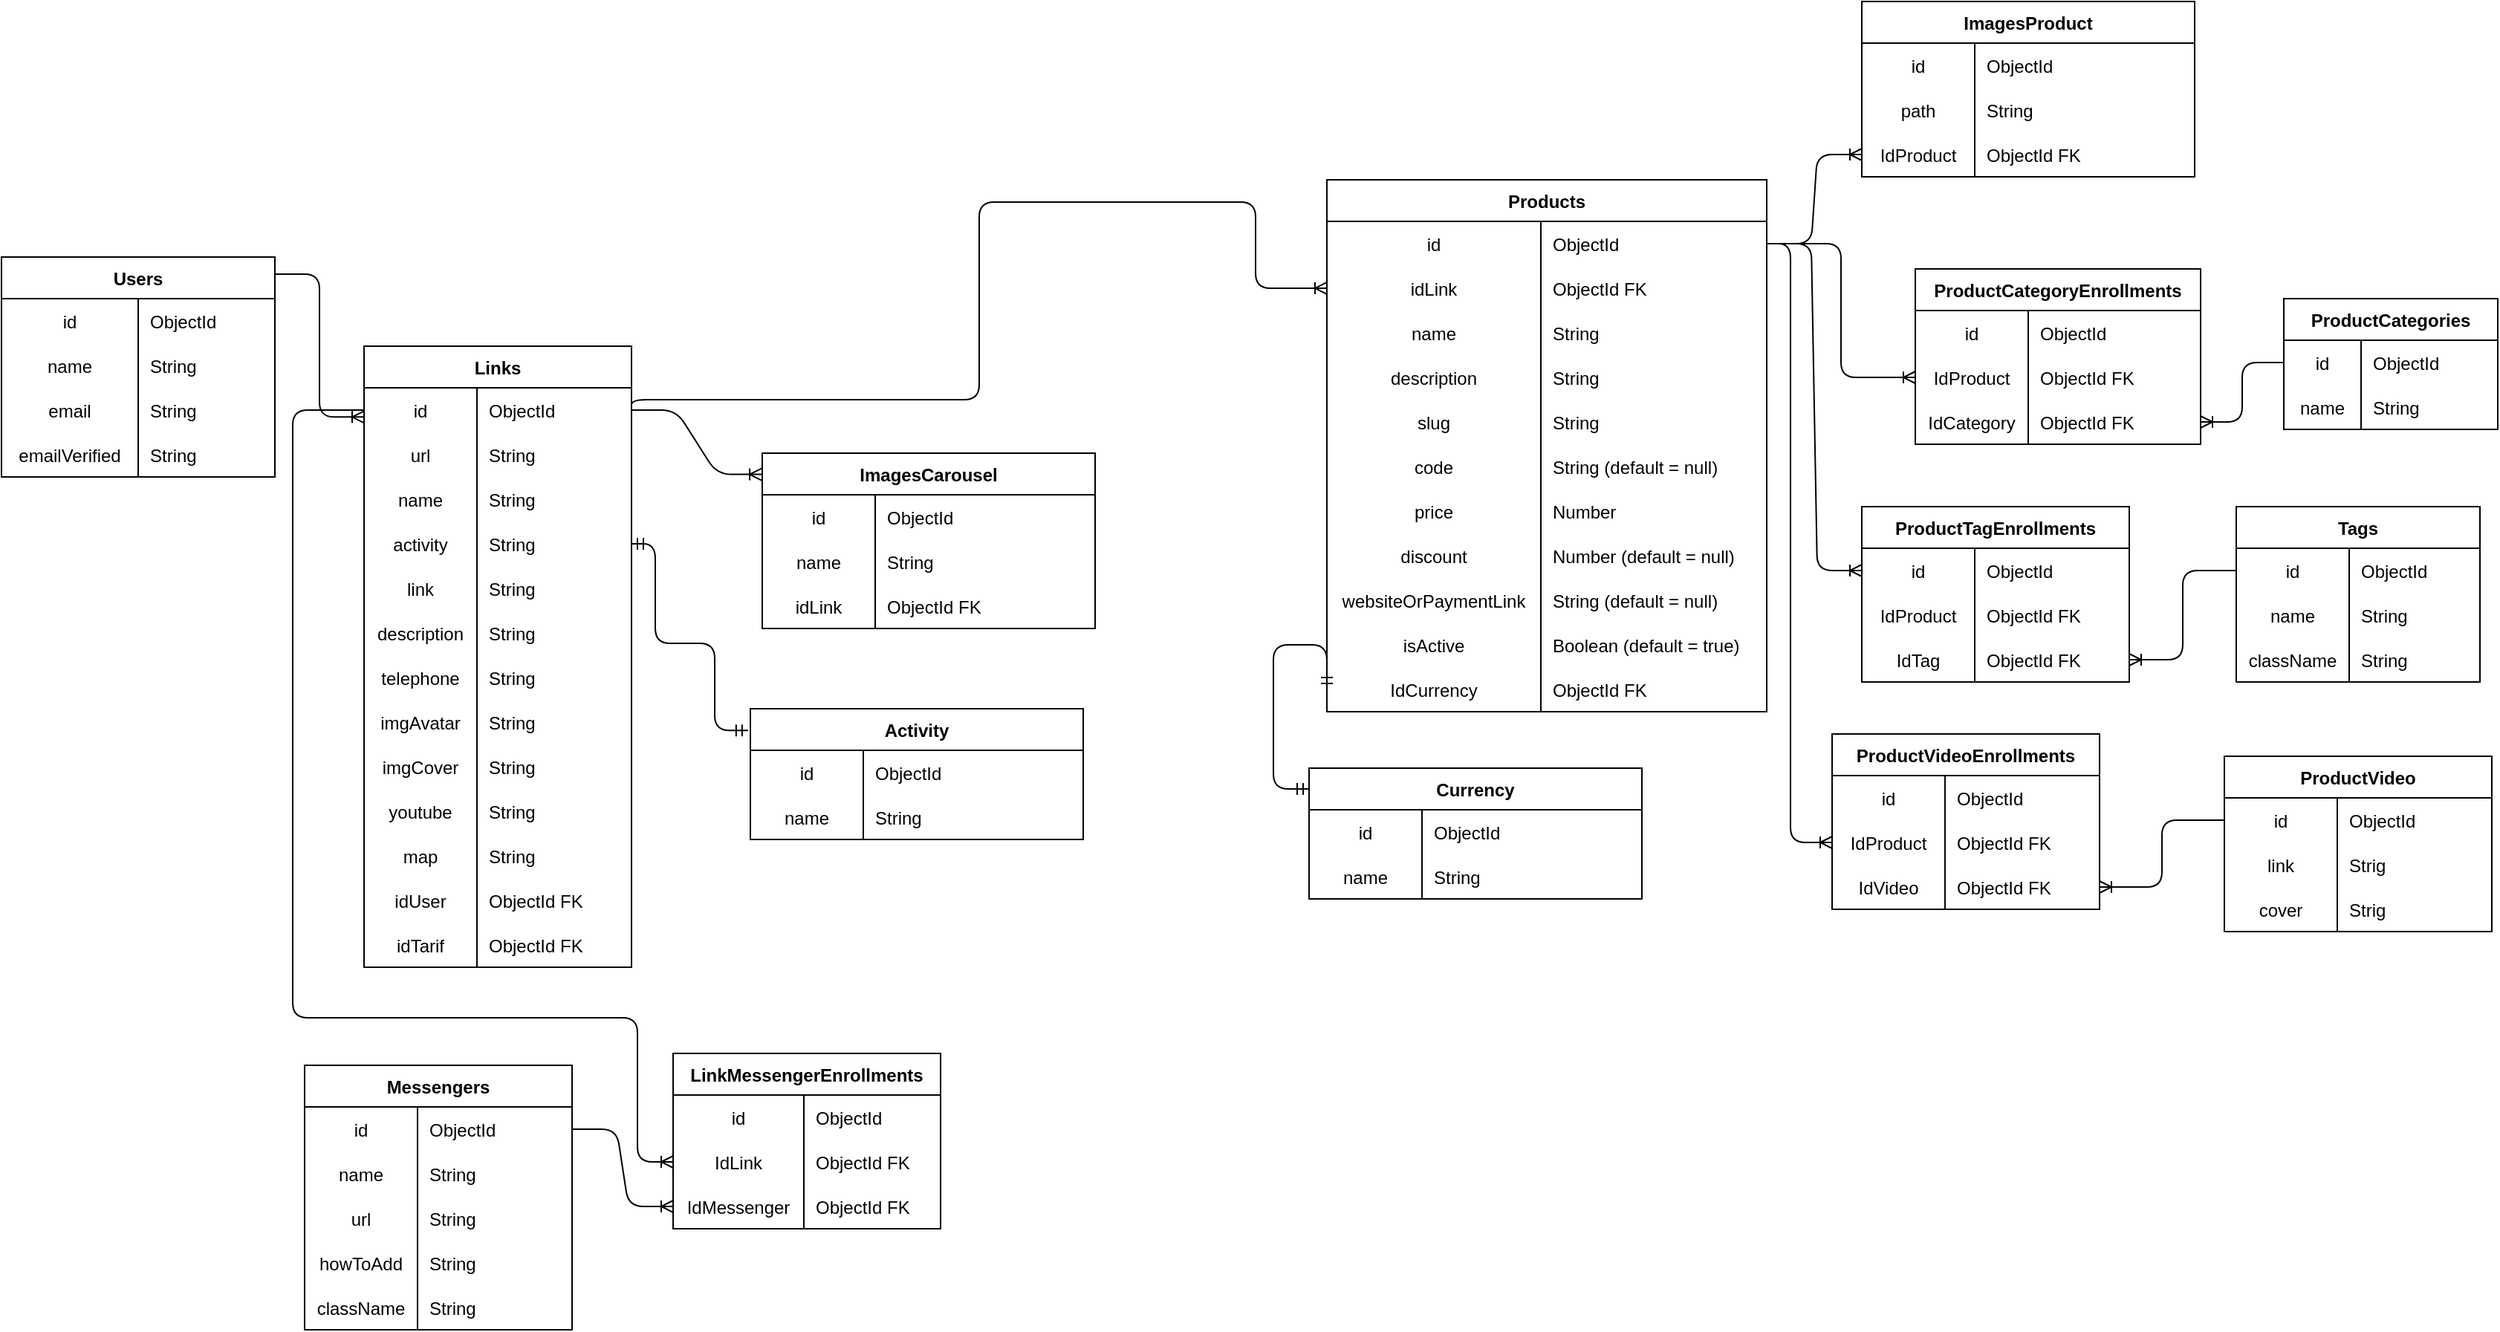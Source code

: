 <mxfile version="13.7.3" type="github">
  <diagram id="R2lEEEUBdFMjLlhIrx00" name="Page-1">
    <mxGraphModel dx="1757" dy="1170" grid="1" gridSize="4" guides="1" tooltips="1" connect="1" arrows="1" fold="1" page="0" pageScale="1" pageWidth="850" pageHeight="1100" background="none" math="0" shadow="0" extFonts="Permanent Marker^https://fonts.googleapis.com/css?family=Permanent+Marker">
      <root>
        <mxCell id="0" />
        <mxCell id="1" parent="0" />
        <mxCell id="7LTKLb8tyLyPXpH_CyjC-36" value="" style="edgeStyle=orthogonalEdgeStyle;fontSize=12;html=1;endArrow=ERoneToMany;exitX=0.997;exitY=0.078;exitDx=0;exitDy=0;exitPerimeter=0;entryX=0;entryY=0.114;entryDx=0;entryDy=0;entryPerimeter=0;" edge="1" parent="1" source="7LTKLb8tyLyPXpH_CyjC-134" target="7LTKLb8tyLyPXpH_CyjC-103">
          <mxGeometry width="100" height="100" relative="1" as="geometry">
            <mxPoint x="100.0" y="136.004" as="sourcePoint" />
            <mxPoint x="143.44" y="197.056" as="targetPoint" />
          </mxGeometry>
        </mxCell>
        <mxCell id="7LTKLb8tyLyPXpH_CyjC-134" value="Users" style="shape=table;startSize=28;container=1;collapsible=1;childLayout=tableLayout;fixedRows=1;rowLines=0;fontStyle=1;align=center;resizeLast=1;" vertex="1" parent="1">
          <mxGeometry x="-168" y="104" width="184" height="148" as="geometry" />
        </mxCell>
        <mxCell id="7LTKLb8tyLyPXpH_CyjC-135" value="" style="shape=partialRectangle;collapsible=0;dropTarget=0;pointerEvents=0;fillColor=none;top=0;left=0;bottom=0;right=0;points=[[0,0.5],[1,0.5]];portConstraint=eastwest;" vertex="1" parent="7LTKLb8tyLyPXpH_CyjC-134">
          <mxGeometry y="28" width="184" height="30" as="geometry" />
        </mxCell>
        <mxCell id="7LTKLb8tyLyPXpH_CyjC-136" value="id" style="shape=partialRectangle;connectable=0;fillColor=none;top=0;left=0;bottom=0;right=0;editable=1;overflow=hidden;" vertex="1" parent="7LTKLb8tyLyPXpH_CyjC-135">
          <mxGeometry width="92" height="30" as="geometry" />
        </mxCell>
        <mxCell id="7LTKLb8tyLyPXpH_CyjC-137" value="ObjectId" style="shape=partialRectangle;connectable=0;fillColor=none;top=0;left=0;bottom=0;right=0;align=left;spacingLeft=6;overflow=hidden;" vertex="1" parent="7LTKLb8tyLyPXpH_CyjC-135">
          <mxGeometry x="92" width="92" height="30" as="geometry" />
        </mxCell>
        <mxCell id="7LTKLb8tyLyPXpH_CyjC-138" value="" style="shape=partialRectangle;collapsible=0;dropTarget=0;pointerEvents=0;fillColor=none;top=0;left=0;bottom=0;right=0;points=[[0,0.5],[1,0.5]];portConstraint=eastwest;" vertex="1" parent="7LTKLb8tyLyPXpH_CyjC-134">
          <mxGeometry y="58" width="184" height="30" as="geometry" />
        </mxCell>
        <mxCell id="7LTKLb8tyLyPXpH_CyjC-139" value="name" style="shape=partialRectangle;connectable=0;fillColor=none;top=0;left=0;bottom=0;right=0;editable=1;overflow=hidden;" vertex="1" parent="7LTKLb8tyLyPXpH_CyjC-138">
          <mxGeometry width="92" height="30" as="geometry" />
        </mxCell>
        <mxCell id="7LTKLb8tyLyPXpH_CyjC-140" value="String" style="shape=partialRectangle;connectable=0;fillColor=none;top=0;left=0;bottom=0;right=0;align=left;spacingLeft=6;overflow=hidden;" vertex="1" parent="7LTKLb8tyLyPXpH_CyjC-138">
          <mxGeometry x="92" width="92" height="30" as="geometry" />
        </mxCell>
        <mxCell id="7LTKLb8tyLyPXpH_CyjC-150" value="" style="shape=partialRectangle;collapsible=0;dropTarget=0;pointerEvents=0;fillColor=none;top=0;left=0;bottom=0;right=0;points=[[0,0.5],[1,0.5]];portConstraint=eastwest;" vertex="1" parent="7LTKLb8tyLyPXpH_CyjC-134">
          <mxGeometry y="88" width="184" height="30" as="geometry" />
        </mxCell>
        <mxCell id="7LTKLb8tyLyPXpH_CyjC-151" value="email" style="shape=partialRectangle;connectable=0;fillColor=none;top=0;left=0;bottom=0;right=0;editable=1;overflow=hidden;" vertex="1" parent="7LTKLb8tyLyPXpH_CyjC-150">
          <mxGeometry width="92" height="30" as="geometry" />
        </mxCell>
        <mxCell id="7LTKLb8tyLyPXpH_CyjC-152" value="String" style="shape=partialRectangle;connectable=0;fillColor=none;top=0;left=0;bottom=0;right=0;align=left;spacingLeft=6;overflow=hidden;" vertex="1" parent="7LTKLb8tyLyPXpH_CyjC-150">
          <mxGeometry x="92" width="92" height="30" as="geometry" />
        </mxCell>
        <mxCell id="7LTKLb8tyLyPXpH_CyjC-153" value="" style="shape=partialRectangle;collapsible=0;dropTarget=0;pointerEvents=0;fillColor=none;top=0;left=0;bottom=0;right=0;points=[[0,0.5],[1,0.5]];portConstraint=eastwest;" vertex="1" parent="7LTKLb8tyLyPXpH_CyjC-134">
          <mxGeometry y="118" width="184" height="30" as="geometry" />
        </mxCell>
        <mxCell id="7LTKLb8tyLyPXpH_CyjC-154" value="emailVerified" style="shape=partialRectangle;connectable=0;fillColor=none;top=0;left=0;bottom=0;right=0;editable=1;overflow=hidden;" vertex="1" parent="7LTKLb8tyLyPXpH_CyjC-153">
          <mxGeometry width="92" height="30" as="geometry" />
        </mxCell>
        <mxCell id="7LTKLb8tyLyPXpH_CyjC-155" value="String" style="shape=partialRectangle;connectable=0;fillColor=none;top=0;left=0;bottom=0;right=0;align=left;spacingLeft=6;overflow=hidden;" vertex="1" parent="7LTKLb8tyLyPXpH_CyjC-153">
          <mxGeometry x="92" width="92" height="30" as="geometry" />
        </mxCell>
        <mxCell id="7LTKLb8tyLyPXpH_CyjC-103" value="Links" style="shape=table;startSize=28;container=1;collapsible=1;childLayout=tableLayout;fixedRows=1;rowLines=0;fontStyle=1;align=center;resizeLast=1;" vertex="1" parent="1">
          <mxGeometry x="76" y="164" width="180" height="418" as="geometry" />
        </mxCell>
        <mxCell id="7LTKLb8tyLyPXpH_CyjC-104" value="" style="shape=partialRectangle;collapsible=0;dropTarget=0;pointerEvents=0;fillColor=none;top=0;left=0;bottom=0;right=0;points=[[0,0.5],[1,0.5]];portConstraint=eastwest;" vertex="1" parent="7LTKLb8tyLyPXpH_CyjC-103">
          <mxGeometry y="28" width="180" height="30" as="geometry" />
        </mxCell>
        <mxCell id="7LTKLb8tyLyPXpH_CyjC-105" value="id" style="shape=partialRectangle;connectable=0;fillColor=none;top=0;left=0;bottom=0;right=0;editable=1;overflow=hidden;" vertex="1" parent="7LTKLb8tyLyPXpH_CyjC-104">
          <mxGeometry width="76" height="30" as="geometry" />
        </mxCell>
        <mxCell id="7LTKLb8tyLyPXpH_CyjC-106" value="ObjectId" style="shape=partialRectangle;connectable=0;fillColor=none;top=0;left=0;bottom=0;right=0;align=left;spacingLeft=6;overflow=hidden;" vertex="1" parent="7LTKLb8tyLyPXpH_CyjC-104">
          <mxGeometry x="76" width="104" height="30" as="geometry" />
        </mxCell>
        <mxCell id="7LTKLb8tyLyPXpH_CyjC-110" value="" style="shape=partialRectangle;collapsible=0;dropTarget=0;pointerEvents=0;fillColor=none;top=0;left=0;bottom=0;right=0;points=[[0,0.5],[1,0.5]];portConstraint=eastwest;" vertex="1" parent="7LTKLb8tyLyPXpH_CyjC-103">
          <mxGeometry y="58" width="180" height="30" as="geometry" />
        </mxCell>
        <mxCell id="7LTKLb8tyLyPXpH_CyjC-111" value="url" style="shape=partialRectangle;connectable=0;fillColor=none;top=0;left=0;bottom=0;right=0;editable=1;overflow=hidden;" vertex="1" parent="7LTKLb8tyLyPXpH_CyjC-110">
          <mxGeometry width="76" height="30" as="geometry" />
        </mxCell>
        <mxCell id="7LTKLb8tyLyPXpH_CyjC-112" value="String" style="shape=partialRectangle;connectable=0;fillColor=none;top=0;left=0;bottom=0;right=0;align=left;spacingLeft=6;overflow=hidden;" vertex="1" parent="7LTKLb8tyLyPXpH_CyjC-110">
          <mxGeometry x="76" width="104" height="30" as="geometry" />
        </mxCell>
        <mxCell id="7LTKLb8tyLyPXpH_CyjC-695" value="" style="shape=partialRectangle;collapsible=0;dropTarget=0;pointerEvents=0;fillColor=none;top=0;left=0;bottom=0;right=0;points=[[0,0.5],[1,0.5]];portConstraint=eastwest;" vertex="1" parent="7LTKLb8tyLyPXpH_CyjC-103">
          <mxGeometry y="88" width="180" height="30" as="geometry" />
        </mxCell>
        <mxCell id="7LTKLb8tyLyPXpH_CyjC-696" value="name" style="shape=partialRectangle;connectable=0;fillColor=none;top=0;left=0;bottom=0;right=0;editable=1;overflow=hidden;" vertex="1" parent="7LTKLb8tyLyPXpH_CyjC-695">
          <mxGeometry width="76" height="30" as="geometry" />
        </mxCell>
        <mxCell id="7LTKLb8tyLyPXpH_CyjC-697" value="String" style="shape=partialRectangle;connectable=0;fillColor=none;top=0;left=0;bottom=0;right=0;align=left;spacingLeft=6;overflow=hidden;" vertex="1" parent="7LTKLb8tyLyPXpH_CyjC-695">
          <mxGeometry x="76" width="104" height="30" as="geometry" />
        </mxCell>
        <mxCell id="7LTKLb8tyLyPXpH_CyjC-698" value="" style="shape=partialRectangle;collapsible=0;dropTarget=0;pointerEvents=0;fillColor=none;top=0;left=0;bottom=0;right=0;points=[[0,0.5],[1,0.5]];portConstraint=eastwest;" vertex="1" parent="7LTKLb8tyLyPXpH_CyjC-103">
          <mxGeometry y="118" width="180" height="30" as="geometry" />
        </mxCell>
        <mxCell id="7LTKLb8tyLyPXpH_CyjC-699" value="activity" style="shape=partialRectangle;connectable=0;fillColor=none;top=0;left=0;bottom=0;right=0;editable=1;overflow=hidden;" vertex="1" parent="7LTKLb8tyLyPXpH_CyjC-698">
          <mxGeometry width="76" height="30" as="geometry" />
        </mxCell>
        <mxCell id="7LTKLb8tyLyPXpH_CyjC-700" value="String" style="shape=partialRectangle;connectable=0;fillColor=none;top=0;left=0;bottom=0;right=0;align=left;spacingLeft=6;overflow=hidden;" vertex="1" parent="7LTKLb8tyLyPXpH_CyjC-698">
          <mxGeometry x="76" width="104" height="30" as="geometry" />
        </mxCell>
        <mxCell id="7LTKLb8tyLyPXpH_CyjC-701" value="" style="shape=partialRectangle;collapsible=0;dropTarget=0;pointerEvents=0;fillColor=none;top=0;left=0;bottom=0;right=0;points=[[0,0.5],[1,0.5]];portConstraint=eastwest;" vertex="1" parent="7LTKLb8tyLyPXpH_CyjC-103">
          <mxGeometry y="148" width="180" height="30" as="geometry" />
        </mxCell>
        <mxCell id="7LTKLb8tyLyPXpH_CyjC-702" value="link" style="shape=partialRectangle;connectable=0;fillColor=none;top=0;left=0;bottom=0;right=0;editable=1;overflow=hidden;" vertex="1" parent="7LTKLb8tyLyPXpH_CyjC-701">
          <mxGeometry width="76" height="30" as="geometry" />
        </mxCell>
        <mxCell id="7LTKLb8tyLyPXpH_CyjC-703" value="String" style="shape=partialRectangle;connectable=0;fillColor=none;top=0;left=0;bottom=0;right=0;align=left;spacingLeft=6;overflow=hidden;" vertex="1" parent="7LTKLb8tyLyPXpH_CyjC-701">
          <mxGeometry x="76" width="104" height="30" as="geometry" />
        </mxCell>
        <mxCell id="7LTKLb8tyLyPXpH_CyjC-704" value="" style="shape=partialRectangle;collapsible=0;dropTarget=0;pointerEvents=0;fillColor=none;top=0;left=0;bottom=0;right=0;points=[[0,0.5],[1,0.5]];portConstraint=eastwest;" vertex="1" parent="7LTKLb8tyLyPXpH_CyjC-103">
          <mxGeometry y="178" width="180" height="30" as="geometry" />
        </mxCell>
        <mxCell id="7LTKLb8tyLyPXpH_CyjC-705" value="description" style="shape=partialRectangle;connectable=0;fillColor=none;top=0;left=0;bottom=0;right=0;editable=1;overflow=hidden;" vertex="1" parent="7LTKLb8tyLyPXpH_CyjC-704">
          <mxGeometry width="76" height="30" as="geometry" />
        </mxCell>
        <mxCell id="7LTKLb8tyLyPXpH_CyjC-706" value="String" style="shape=partialRectangle;connectable=0;fillColor=none;top=0;left=0;bottom=0;right=0;align=left;spacingLeft=6;overflow=hidden;" vertex="1" parent="7LTKLb8tyLyPXpH_CyjC-704">
          <mxGeometry x="76" width="104" height="30" as="geometry" />
        </mxCell>
        <mxCell id="7LTKLb8tyLyPXpH_CyjC-731" value="" style="shape=partialRectangle;collapsible=0;dropTarget=0;pointerEvents=0;fillColor=none;top=0;left=0;bottom=0;right=0;points=[[0,0.5],[1,0.5]];portConstraint=eastwest;" vertex="1" parent="7LTKLb8tyLyPXpH_CyjC-103">
          <mxGeometry y="208" width="180" height="30" as="geometry" />
        </mxCell>
        <mxCell id="7LTKLb8tyLyPXpH_CyjC-732" value="telephone" style="shape=partialRectangle;connectable=0;fillColor=none;top=0;left=0;bottom=0;right=0;editable=1;overflow=hidden;" vertex="1" parent="7LTKLb8tyLyPXpH_CyjC-731">
          <mxGeometry width="76" height="30" as="geometry" />
        </mxCell>
        <mxCell id="7LTKLb8tyLyPXpH_CyjC-733" value="String" style="shape=partialRectangle;connectable=0;fillColor=none;top=0;left=0;bottom=0;right=0;align=left;spacingLeft=6;overflow=hidden;" vertex="1" parent="7LTKLb8tyLyPXpH_CyjC-731">
          <mxGeometry x="76" width="104" height="30" as="geometry" />
        </mxCell>
        <mxCell id="7LTKLb8tyLyPXpH_CyjC-737" value="" style="shape=partialRectangle;collapsible=0;dropTarget=0;pointerEvents=0;fillColor=none;top=0;left=0;bottom=0;right=0;points=[[0,0.5],[1,0.5]];portConstraint=eastwest;" vertex="1" parent="7LTKLb8tyLyPXpH_CyjC-103">
          <mxGeometry y="238" width="180" height="30" as="geometry" />
        </mxCell>
        <mxCell id="7LTKLb8tyLyPXpH_CyjC-738" value="imgAvatar" style="shape=partialRectangle;connectable=0;fillColor=none;top=0;left=0;bottom=0;right=0;editable=1;overflow=hidden;" vertex="1" parent="7LTKLb8tyLyPXpH_CyjC-737">
          <mxGeometry width="76" height="30" as="geometry" />
        </mxCell>
        <mxCell id="7LTKLb8tyLyPXpH_CyjC-739" value="String" style="shape=partialRectangle;connectable=0;fillColor=none;top=0;left=0;bottom=0;right=0;align=left;spacingLeft=6;overflow=hidden;" vertex="1" parent="7LTKLb8tyLyPXpH_CyjC-737">
          <mxGeometry x="76" width="104" height="30" as="geometry" />
        </mxCell>
        <mxCell id="7LTKLb8tyLyPXpH_CyjC-734" value="" style="shape=partialRectangle;collapsible=0;dropTarget=0;pointerEvents=0;fillColor=none;top=0;left=0;bottom=0;right=0;points=[[0,0.5],[1,0.5]];portConstraint=eastwest;" vertex="1" parent="7LTKLb8tyLyPXpH_CyjC-103">
          <mxGeometry y="268" width="180" height="30" as="geometry" />
        </mxCell>
        <mxCell id="7LTKLb8tyLyPXpH_CyjC-735" value="imgCover" style="shape=partialRectangle;connectable=0;fillColor=none;top=0;left=0;bottom=0;right=0;editable=1;overflow=hidden;" vertex="1" parent="7LTKLb8tyLyPXpH_CyjC-734">
          <mxGeometry width="76" height="30" as="geometry" />
        </mxCell>
        <mxCell id="7LTKLb8tyLyPXpH_CyjC-736" value="String" style="shape=partialRectangle;connectable=0;fillColor=none;top=0;left=0;bottom=0;right=0;align=left;spacingLeft=6;overflow=hidden;" vertex="1" parent="7LTKLb8tyLyPXpH_CyjC-734">
          <mxGeometry x="76" width="104" height="30" as="geometry" />
        </mxCell>
        <mxCell id="7LTKLb8tyLyPXpH_CyjC-740" value="" style="shape=partialRectangle;collapsible=0;dropTarget=0;pointerEvents=0;fillColor=none;top=0;left=0;bottom=0;right=0;points=[[0,0.5],[1,0.5]];portConstraint=eastwest;" vertex="1" parent="7LTKLb8tyLyPXpH_CyjC-103">
          <mxGeometry y="298" width="180" height="30" as="geometry" />
        </mxCell>
        <mxCell id="7LTKLb8tyLyPXpH_CyjC-741" value="youtube" style="shape=partialRectangle;connectable=0;fillColor=none;top=0;left=0;bottom=0;right=0;editable=1;overflow=hidden;" vertex="1" parent="7LTKLb8tyLyPXpH_CyjC-740">
          <mxGeometry width="76" height="30" as="geometry" />
        </mxCell>
        <mxCell id="7LTKLb8tyLyPXpH_CyjC-742" value="String" style="shape=partialRectangle;connectable=0;fillColor=none;top=0;left=0;bottom=0;right=0;align=left;spacingLeft=6;overflow=hidden;" vertex="1" parent="7LTKLb8tyLyPXpH_CyjC-740">
          <mxGeometry x="76" width="104" height="30" as="geometry" />
        </mxCell>
        <mxCell id="7LTKLb8tyLyPXpH_CyjC-743" value="" style="shape=partialRectangle;collapsible=0;dropTarget=0;pointerEvents=0;fillColor=none;top=0;left=0;bottom=0;right=0;points=[[0,0.5],[1,0.5]];portConstraint=eastwest;" vertex="1" parent="7LTKLb8tyLyPXpH_CyjC-103">
          <mxGeometry y="328" width="180" height="30" as="geometry" />
        </mxCell>
        <mxCell id="7LTKLb8tyLyPXpH_CyjC-744" value="map" style="shape=partialRectangle;connectable=0;fillColor=none;top=0;left=0;bottom=0;right=0;editable=1;overflow=hidden;" vertex="1" parent="7LTKLb8tyLyPXpH_CyjC-743">
          <mxGeometry width="76" height="30" as="geometry" />
        </mxCell>
        <mxCell id="7LTKLb8tyLyPXpH_CyjC-745" value="String" style="shape=partialRectangle;connectable=0;fillColor=none;top=0;left=0;bottom=0;right=0;align=left;spacingLeft=6;overflow=hidden;" vertex="1" parent="7LTKLb8tyLyPXpH_CyjC-743">
          <mxGeometry x="76" width="104" height="30" as="geometry" />
        </mxCell>
        <mxCell id="7LTKLb8tyLyPXpH_CyjC-113" value="" style="shape=partialRectangle;collapsible=0;dropTarget=0;pointerEvents=0;fillColor=none;top=0;left=0;bottom=0;right=0;points=[[0,0.5],[1,0.5]];portConstraint=eastwest;" vertex="1" parent="7LTKLb8tyLyPXpH_CyjC-103">
          <mxGeometry y="358" width="180" height="30" as="geometry" />
        </mxCell>
        <mxCell id="7LTKLb8tyLyPXpH_CyjC-114" value="idUser" style="shape=partialRectangle;connectable=0;fillColor=none;top=0;left=0;bottom=0;right=0;editable=1;overflow=hidden;" vertex="1" parent="7LTKLb8tyLyPXpH_CyjC-113">
          <mxGeometry width="76" height="30" as="geometry" />
        </mxCell>
        <mxCell id="7LTKLb8tyLyPXpH_CyjC-115" value="ObjectId FK" style="shape=partialRectangle;connectable=0;fillColor=none;top=0;left=0;bottom=0;right=0;align=left;spacingLeft=6;overflow=hidden;" vertex="1" parent="7LTKLb8tyLyPXpH_CyjC-113">
          <mxGeometry x="76" width="104" height="30" as="geometry" />
        </mxCell>
        <mxCell id="7LTKLb8tyLyPXpH_CyjC-787" value="" style="shape=partialRectangle;collapsible=0;dropTarget=0;pointerEvents=0;fillColor=none;top=0;left=0;bottom=0;right=0;points=[[0,0.5],[1,0.5]];portConstraint=eastwest;" vertex="1" parent="7LTKLb8tyLyPXpH_CyjC-103">
          <mxGeometry y="388" width="180" height="30" as="geometry" />
        </mxCell>
        <mxCell id="7LTKLb8tyLyPXpH_CyjC-788" value="idTarif" style="shape=partialRectangle;connectable=0;fillColor=none;top=0;left=0;bottom=0;right=0;editable=1;overflow=hidden;" vertex="1" parent="7LTKLb8tyLyPXpH_CyjC-787">
          <mxGeometry width="76" height="30" as="geometry" />
        </mxCell>
        <mxCell id="7LTKLb8tyLyPXpH_CyjC-789" value="ObjectId FK" style="shape=partialRectangle;connectable=0;fillColor=none;top=0;left=0;bottom=0;right=0;align=left;spacingLeft=6;overflow=hidden;" vertex="1" parent="7LTKLb8tyLyPXpH_CyjC-787">
          <mxGeometry x="76" width="104" height="30" as="geometry" />
        </mxCell>
        <mxCell id="7LTKLb8tyLyPXpH_CyjC-84" value="Products" style="shape=table;startSize=28;container=1;collapsible=1;childLayout=tableLayout;fixedRows=1;rowLines=0;fontStyle=1;align=center;resizeLast=1;" vertex="1" parent="1">
          <mxGeometry x="724" y="52" width="296" height="358" as="geometry" />
        </mxCell>
        <mxCell id="7LTKLb8tyLyPXpH_CyjC-85" value="" style="shape=partialRectangle;collapsible=0;dropTarget=0;pointerEvents=0;fillColor=none;top=0;left=0;bottom=0;right=0;points=[[0,0.5],[1,0.5]];portConstraint=eastwest;" vertex="1" parent="7LTKLb8tyLyPXpH_CyjC-84">
          <mxGeometry y="28" width="296" height="30" as="geometry" />
        </mxCell>
        <mxCell id="7LTKLb8tyLyPXpH_CyjC-86" value="id" style="shape=partialRectangle;connectable=0;fillColor=none;top=0;left=0;bottom=0;right=0;editable=1;overflow=hidden;" vertex="1" parent="7LTKLb8tyLyPXpH_CyjC-85">
          <mxGeometry width="144.0" height="30" as="geometry" />
        </mxCell>
        <mxCell id="7LTKLb8tyLyPXpH_CyjC-87" value="ObjectId" style="shape=partialRectangle;connectable=0;fillColor=none;top=0;left=0;bottom=0;right=0;align=left;spacingLeft=6;overflow=hidden;" vertex="1" parent="7LTKLb8tyLyPXpH_CyjC-85">
          <mxGeometry x="144.0" width="152.0" height="30" as="geometry" />
        </mxCell>
        <mxCell id="7LTKLb8tyLyPXpH_CyjC-759" value="" style="shape=partialRectangle;collapsible=0;dropTarget=0;pointerEvents=0;fillColor=none;top=0;left=0;bottom=0;right=0;points=[[0,0.5],[1,0.5]];portConstraint=eastwest;" vertex="1" parent="7LTKLb8tyLyPXpH_CyjC-84">
          <mxGeometry y="58" width="296" height="30" as="geometry" />
        </mxCell>
        <mxCell id="7LTKLb8tyLyPXpH_CyjC-760" value="idLink" style="shape=partialRectangle;connectable=0;fillColor=none;top=0;left=0;bottom=0;right=0;editable=1;overflow=hidden;" vertex="1" parent="7LTKLb8tyLyPXpH_CyjC-759">
          <mxGeometry width="144.0" height="30" as="geometry" />
        </mxCell>
        <mxCell id="7LTKLb8tyLyPXpH_CyjC-761" value="ObjectId FK" style="shape=partialRectangle;connectable=0;fillColor=none;top=0;left=0;bottom=0;right=0;align=left;spacingLeft=6;overflow=hidden;" vertex="1" parent="7LTKLb8tyLyPXpH_CyjC-759">
          <mxGeometry x="144.0" width="152.0" height="30" as="geometry" />
        </mxCell>
        <mxCell id="7LTKLb8tyLyPXpH_CyjC-88" value="" style="shape=partialRectangle;collapsible=0;dropTarget=0;pointerEvents=0;fillColor=none;top=0;left=0;bottom=0;right=0;points=[[0,0.5],[1,0.5]];portConstraint=eastwest;" vertex="1" parent="7LTKLb8tyLyPXpH_CyjC-84">
          <mxGeometry y="88" width="296" height="30" as="geometry" />
        </mxCell>
        <mxCell id="7LTKLb8tyLyPXpH_CyjC-89" value="name" style="shape=partialRectangle;connectable=0;fillColor=none;top=0;left=0;bottom=0;right=0;editable=1;overflow=hidden;" vertex="1" parent="7LTKLb8tyLyPXpH_CyjC-88">
          <mxGeometry width="144.0" height="30" as="geometry" />
        </mxCell>
        <mxCell id="7LTKLb8tyLyPXpH_CyjC-90" value="String" style="shape=partialRectangle;connectable=0;fillColor=none;top=0;left=0;bottom=0;right=0;align=left;spacingLeft=6;overflow=hidden;" vertex="1" parent="7LTKLb8tyLyPXpH_CyjC-88">
          <mxGeometry x="144.0" width="152.0" height="30" as="geometry" />
        </mxCell>
        <mxCell id="7LTKLb8tyLyPXpH_CyjC-97" value="" style="shape=partialRectangle;collapsible=0;dropTarget=0;pointerEvents=0;fillColor=none;top=0;left=0;bottom=0;right=0;points=[[0,0.5],[1,0.5]];portConstraint=eastwest;" vertex="1" parent="7LTKLb8tyLyPXpH_CyjC-84">
          <mxGeometry y="118" width="296" height="30" as="geometry" />
        </mxCell>
        <mxCell id="7LTKLb8tyLyPXpH_CyjC-98" value="description" style="shape=partialRectangle;connectable=0;fillColor=none;top=0;left=0;bottom=0;right=0;editable=1;overflow=hidden;" vertex="1" parent="7LTKLb8tyLyPXpH_CyjC-97">
          <mxGeometry width="144.0" height="30" as="geometry" />
        </mxCell>
        <mxCell id="7LTKLb8tyLyPXpH_CyjC-99" value="String" style="shape=partialRectangle;connectable=0;fillColor=none;top=0;left=0;bottom=0;right=0;align=left;spacingLeft=6;overflow=hidden;" vertex="1" parent="7LTKLb8tyLyPXpH_CyjC-97">
          <mxGeometry x="144.0" width="152.0" height="30" as="geometry" />
        </mxCell>
        <mxCell id="7LTKLb8tyLyPXpH_CyjC-91" value="" style="shape=partialRectangle;collapsible=0;dropTarget=0;pointerEvents=0;fillColor=none;top=0;left=0;bottom=0;right=0;points=[[0,0.5],[1,0.5]];portConstraint=eastwest;" vertex="1" parent="7LTKLb8tyLyPXpH_CyjC-84">
          <mxGeometry y="148" width="296" height="30" as="geometry" />
        </mxCell>
        <mxCell id="7LTKLb8tyLyPXpH_CyjC-92" value="slug" style="shape=partialRectangle;connectable=0;fillColor=none;top=0;left=0;bottom=0;right=0;editable=1;overflow=hidden;" vertex="1" parent="7LTKLb8tyLyPXpH_CyjC-91">
          <mxGeometry width="144.0" height="30" as="geometry" />
        </mxCell>
        <mxCell id="7LTKLb8tyLyPXpH_CyjC-93" value="String" style="shape=partialRectangle;connectable=0;fillColor=none;top=0;left=0;bottom=0;right=0;align=left;spacingLeft=6;overflow=hidden;" vertex="1" parent="7LTKLb8tyLyPXpH_CyjC-91">
          <mxGeometry x="144.0" width="152.0" height="30" as="geometry" />
        </mxCell>
        <mxCell id="7LTKLb8tyLyPXpH_CyjC-619" value="" style="shape=partialRectangle;collapsible=0;dropTarget=0;pointerEvents=0;fillColor=none;top=0;left=0;bottom=0;right=0;points=[[0,0.5],[1,0.5]];portConstraint=eastwest;" vertex="1" parent="7LTKLb8tyLyPXpH_CyjC-84">
          <mxGeometry y="178" width="296" height="30" as="geometry" />
        </mxCell>
        <mxCell id="7LTKLb8tyLyPXpH_CyjC-620" value="code" style="shape=partialRectangle;connectable=0;fillColor=none;top=0;left=0;bottom=0;right=0;editable=1;overflow=hidden;" vertex="1" parent="7LTKLb8tyLyPXpH_CyjC-619">
          <mxGeometry width="144.0" height="30" as="geometry" />
        </mxCell>
        <mxCell id="7LTKLb8tyLyPXpH_CyjC-621" value="String (default = null)" style="shape=partialRectangle;connectable=0;fillColor=none;top=0;left=0;bottom=0;right=0;align=left;spacingLeft=6;overflow=hidden;" vertex="1" parent="7LTKLb8tyLyPXpH_CyjC-619">
          <mxGeometry x="144.0" width="152.0" height="30" as="geometry" />
        </mxCell>
        <mxCell id="7LTKLb8tyLyPXpH_CyjC-100" value="" style="shape=partialRectangle;collapsible=0;dropTarget=0;pointerEvents=0;fillColor=none;top=0;left=0;bottom=0;right=0;points=[[0,0.5],[1,0.5]];portConstraint=eastwest;" vertex="1" parent="7LTKLb8tyLyPXpH_CyjC-84">
          <mxGeometry y="208" width="296" height="30" as="geometry" />
        </mxCell>
        <mxCell id="7LTKLb8tyLyPXpH_CyjC-101" value="price" style="shape=partialRectangle;connectable=0;fillColor=none;top=0;left=0;bottom=0;right=0;editable=1;overflow=hidden;" vertex="1" parent="7LTKLb8tyLyPXpH_CyjC-100">
          <mxGeometry width="144.0" height="30" as="geometry" />
        </mxCell>
        <mxCell id="7LTKLb8tyLyPXpH_CyjC-102" value="Number" style="shape=partialRectangle;connectable=0;fillColor=none;top=0;left=0;bottom=0;right=0;align=left;spacingLeft=6;overflow=hidden;" vertex="1" parent="7LTKLb8tyLyPXpH_CyjC-100">
          <mxGeometry x="144.0" width="152.0" height="30" as="geometry" />
        </mxCell>
        <mxCell id="7LTKLb8tyLyPXpH_CyjC-609" value="" style="shape=partialRectangle;collapsible=0;dropTarget=0;pointerEvents=0;fillColor=none;top=0;left=0;bottom=0;right=0;points=[[0,0.5],[1,0.5]];portConstraint=eastwest;" vertex="1" parent="7LTKLb8tyLyPXpH_CyjC-84">
          <mxGeometry y="238" width="296" height="30" as="geometry" />
        </mxCell>
        <mxCell id="7LTKLb8tyLyPXpH_CyjC-610" value="discount" style="shape=partialRectangle;connectable=0;fillColor=none;top=0;left=0;bottom=0;right=0;editable=1;overflow=hidden;" vertex="1" parent="7LTKLb8tyLyPXpH_CyjC-609">
          <mxGeometry width="144.0" height="30" as="geometry" />
        </mxCell>
        <mxCell id="7LTKLb8tyLyPXpH_CyjC-611" value="Number (default = null)" style="shape=partialRectangle;connectable=0;fillColor=none;top=0;left=0;bottom=0;right=0;align=left;spacingLeft=6;overflow=hidden;" vertex="1" parent="7LTKLb8tyLyPXpH_CyjC-609">
          <mxGeometry x="144.0" width="152.0" height="30" as="geometry" />
        </mxCell>
        <mxCell id="7LTKLb8tyLyPXpH_CyjC-642" value="" style="shape=partialRectangle;collapsible=0;dropTarget=0;pointerEvents=0;fillColor=none;top=0;left=0;bottom=0;right=0;points=[[0,0.5],[1,0.5]];portConstraint=eastwest;" vertex="1" parent="7LTKLb8tyLyPXpH_CyjC-84">
          <mxGeometry y="268" width="296" height="30" as="geometry" />
        </mxCell>
        <mxCell id="7LTKLb8tyLyPXpH_CyjC-643" value="websiteOrPaymentLink" style="shape=partialRectangle;connectable=0;fillColor=none;top=0;left=0;bottom=0;right=0;editable=1;overflow=hidden;" vertex="1" parent="7LTKLb8tyLyPXpH_CyjC-642">
          <mxGeometry width="144.0" height="30" as="geometry" />
        </mxCell>
        <mxCell id="7LTKLb8tyLyPXpH_CyjC-644" value="String (default = null)" style="shape=partialRectangle;connectable=0;fillColor=none;top=0;left=0;bottom=0;right=0;align=left;spacingLeft=6;overflow=hidden;" vertex="1" parent="7LTKLb8tyLyPXpH_CyjC-642">
          <mxGeometry x="144.0" width="152.0" height="30" as="geometry" />
        </mxCell>
        <mxCell id="7LTKLb8tyLyPXpH_CyjC-94" value="" style="shape=partialRectangle;collapsible=0;dropTarget=0;pointerEvents=0;fillColor=none;top=0;left=0;bottom=0;right=0;points=[[0,0.5],[1,0.5]];portConstraint=eastwest;" vertex="1" parent="7LTKLb8tyLyPXpH_CyjC-84">
          <mxGeometry y="298" width="296" height="30" as="geometry" />
        </mxCell>
        <mxCell id="7LTKLb8tyLyPXpH_CyjC-95" value="isActive" style="shape=partialRectangle;connectable=0;fillColor=none;top=0;left=0;bottom=0;right=0;editable=1;overflow=hidden;" vertex="1" parent="7LTKLb8tyLyPXpH_CyjC-94">
          <mxGeometry width="144.0" height="30" as="geometry" />
        </mxCell>
        <mxCell id="7LTKLb8tyLyPXpH_CyjC-96" value="Boolean (default = true)" style="shape=partialRectangle;connectable=0;fillColor=none;top=0;left=0;bottom=0;right=0;align=left;spacingLeft=6;overflow=hidden;" vertex="1" parent="7LTKLb8tyLyPXpH_CyjC-94">
          <mxGeometry x="144.0" width="152.0" height="30" as="geometry" />
        </mxCell>
        <mxCell id="7LTKLb8tyLyPXpH_CyjC-596" value="" style="shape=partialRectangle;collapsible=0;dropTarget=0;pointerEvents=0;fillColor=none;top=0;left=0;bottom=0;right=0;points=[[0,0.5],[1,0.5]];portConstraint=eastwest;" vertex="1" parent="7LTKLb8tyLyPXpH_CyjC-84">
          <mxGeometry y="328" width="296" height="30" as="geometry" />
        </mxCell>
        <mxCell id="7LTKLb8tyLyPXpH_CyjC-597" value="IdCurrency" style="shape=partialRectangle;connectable=0;fillColor=none;top=0;left=0;bottom=0;right=0;editable=1;overflow=hidden;" vertex="1" parent="7LTKLb8tyLyPXpH_CyjC-596">
          <mxGeometry width="144.0" height="30" as="geometry" />
        </mxCell>
        <mxCell id="7LTKLb8tyLyPXpH_CyjC-598" value="ObjectId FK" style="shape=partialRectangle;connectable=0;fillColor=none;top=0;left=0;bottom=0;right=0;align=left;spacingLeft=6;overflow=hidden;" vertex="1" parent="7LTKLb8tyLyPXpH_CyjC-596">
          <mxGeometry x="144.0" width="152.0" height="30" as="geometry" />
        </mxCell>
        <mxCell id="7LTKLb8tyLyPXpH_CyjC-679" value="" style="edgeStyle=entityRelationEdgeStyle;fontSize=12;html=1;endArrow=ERoneToMany;entryX=0;entryY=0.5;entryDx=0;entryDy=0;" edge="1" parent="1" source="7LTKLb8tyLyPXpH_CyjC-85" target="7LTKLb8tyLyPXpH_CyjC-633">
          <mxGeometry width="100" height="100" relative="1" as="geometry">
            <mxPoint x="1020" y="292" as="sourcePoint" />
            <mxPoint x="1120" y="192" as="targetPoint" />
          </mxGeometry>
        </mxCell>
        <mxCell id="7LTKLb8tyLyPXpH_CyjC-681" value="" style="fontSize=12;html=1;endArrow=ERoneToMany;edgeStyle=orthogonalEdgeStyle;exitX=0;exitY=0.5;exitDx=0;exitDy=0;entryX=1;entryY=0.5;entryDx=0;entryDy=0;" edge="1" parent="1" source="7LTKLb8tyLyPXpH_CyjC-623" target="7LTKLb8tyLyPXpH_CyjC-636">
          <mxGeometry width="100" height="100" relative="1" as="geometry">
            <mxPoint x="1040" y="280" as="sourcePoint" />
            <mxPoint x="1332" y="300" as="targetPoint" />
          </mxGeometry>
        </mxCell>
        <mxCell id="7LTKLb8tyLyPXpH_CyjC-632" value="ProductTagEnrollments" style="shape=table;startSize=28;container=1;collapsible=1;childLayout=tableLayout;fixedRows=1;rowLines=0;fontStyle=1;align=center;resizeLast=1;" vertex="1" parent="1">
          <mxGeometry x="1084" y="272" width="180" height="118" as="geometry" />
        </mxCell>
        <mxCell id="7LTKLb8tyLyPXpH_CyjC-633" value="" style="shape=partialRectangle;collapsible=0;dropTarget=0;pointerEvents=0;fillColor=none;top=0;left=0;bottom=0;right=0;points=[[0,0.5],[1,0.5]];portConstraint=eastwest;" vertex="1" parent="7LTKLb8tyLyPXpH_CyjC-632">
          <mxGeometry y="28" width="180" height="30" as="geometry" />
        </mxCell>
        <mxCell id="7LTKLb8tyLyPXpH_CyjC-634" value="id" style="shape=partialRectangle;connectable=0;fillColor=none;top=0;left=0;bottom=0;right=0;editable=1;overflow=hidden;" vertex="1" parent="7LTKLb8tyLyPXpH_CyjC-633">
          <mxGeometry width="76" height="30" as="geometry" />
        </mxCell>
        <mxCell id="7LTKLb8tyLyPXpH_CyjC-635" value="ObjectId" style="shape=partialRectangle;connectable=0;fillColor=none;top=0;left=0;bottom=0;right=0;align=left;spacingLeft=6;overflow=hidden;" vertex="1" parent="7LTKLb8tyLyPXpH_CyjC-633">
          <mxGeometry x="76" width="104" height="30" as="geometry" />
        </mxCell>
        <mxCell id="7LTKLb8tyLyPXpH_CyjC-682" value="" style="shape=partialRectangle;collapsible=0;dropTarget=0;pointerEvents=0;fillColor=none;top=0;left=0;bottom=0;right=0;points=[[0,0.5],[1,0.5]];portConstraint=eastwest;" vertex="1" parent="7LTKLb8tyLyPXpH_CyjC-632">
          <mxGeometry y="58" width="180" height="30" as="geometry" />
        </mxCell>
        <mxCell id="7LTKLb8tyLyPXpH_CyjC-683" value="IdProduct" style="shape=partialRectangle;connectable=0;fillColor=none;top=0;left=0;bottom=0;right=0;editable=1;overflow=hidden;" vertex="1" parent="7LTKLb8tyLyPXpH_CyjC-682">
          <mxGeometry width="76" height="30" as="geometry" />
        </mxCell>
        <mxCell id="7LTKLb8tyLyPXpH_CyjC-684" value="ObjectId FK" style="shape=partialRectangle;connectable=0;fillColor=none;top=0;left=0;bottom=0;right=0;align=left;spacingLeft=6;overflow=hidden;" vertex="1" parent="7LTKLb8tyLyPXpH_CyjC-682">
          <mxGeometry x="76" width="104" height="30" as="geometry" />
        </mxCell>
        <mxCell id="7LTKLb8tyLyPXpH_CyjC-636" value="" style="shape=partialRectangle;collapsible=0;dropTarget=0;pointerEvents=0;fillColor=none;top=0;left=0;bottom=0;right=0;points=[[0,0.5],[1,0.5]];portConstraint=eastwest;" vertex="1" parent="7LTKLb8tyLyPXpH_CyjC-632">
          <mxGeometry y="88" width="180" height="30" as="geometry" />
        </mxCell>
        <mxCell id="7LTKLb8tyLyPXpH_CyjC-637" value="IdTag" style="shape=partialRectangle;connectable=0;fillColor=none;top=0;left=0;bottom=0;right=0;editable=1;overflow=hidden;" vertex="1" parent="7LTKLb8tyLyPXpH_CyjC-636">
          <mxGeometry width="76" height="30" as="geometry" />
        </mxCell>
        <mxCell id="7LTKLb8tyLyPXpH_CyjC-638" value="ObjectId FK" style="shape=partialRectangle;connectable=0;fillColor=none;top=0;left=0;bottom=0;right=0;align=left;spacingLeft=6;overflow=hidden;" vertex="1" parent="7LTKLb8tyLyPXpH_CyjC-636">
          <mxGeometry x="76" width="104" height="30" as="geometry" />
        </mxCell>
        <mxCell id="7LTKLb8tyLyPXpH_CyjC-685" value="" style="edgeStyle=entityRelationEdgeStyle;fontSize=12;html=1;endArrow=ERoneToMany;exitX=1;exitY=0.5;exitDx=0;exitDy=0;entryX=0;entryY=0.5;entryDx=0;entryDy=0;" edge="1" parent="1" source="7LTKLb8tyLyPXpH_CyjC-85" target="7LTKLb8tyLyPXpH_CyjC-606">
          <mxGeometry width="100" height="100" relative="1" as="geometry">
            <mxPoint x="1208" y="136" as="sourcePoint" />
            <mxPoint x="1308" y="36" as="targetPoint" />
          </mxGeometry>
        </mxCell>
        <mxCell id="7LTKLb8tyLyPXpH_CyjC-686" value="" style="edgeStyle=orthogonalEdgeStyle;fontSize=12;html=1;endArrow=ERmandOne;startArrow=ERmandOne;exitX=0;exitY=0.5;exitDx=0;exitDy=0;entryX=0;entryY=0.159;entryDx=0;entryDy=0;entryPerimeter=0;" edge="1" parent="1" source="7LTKLb8tyLyPXpH_CyjC-596" target="7LTKLb8tyLyPXpH_CyjC-577">
          <mxGeometry width="100" height="100" relative="1" as="geometry">
            <mxPoint x="964" y="412" as="sourcePoint" />
            <mxPoint x="1064" y="312" as="targetPoint" />
            <Array as="points">
              <mxPoint x="688" y="365" />
              <mxPoint x="688" y="462" />
            </Array>
          </mxGeometry>
        </mxCell>
        <mxCell id="7LTKLb8tyLyPXpH_CyjC-577" value="Currency" style="shape=table;startSize=28;container=1;collapsible=1;childLayout=tableLayout;fixedRows=1;rowLines=0;fontStyle=1;align=center;resizeLast=1;" vertex="1" parent="1">
          <mxGeometry x="712" y="448" width="224" height="88" as="geometry" />
        </mxCell>
        <mxCell id="7LTKLb8tyLyPXpH_CyjC-578" value="" style="shape=partialRectangle;collapsible=0;dropTarget=0;pointerEvents=0;fillColor=none;top=0;left=0;bottom=0;right=0;points=[[0,0.5],[1,0.5]];portConstraint=eastwest;" vertex="1" parent="7LTKLb8tyLyPXpH_CyjC-577">
          <mxGeometry y="28" width="224" height="30" as="geometry" />
        </mxCell>
        <mxCell id="7LTKLb8tyLyPXpH_CyjC-579" value="id" style="shape=partialRectangle;connectable=0;fillColor=none;top=0;left=0;bottom=0;right=0;editable=1;overflow=hidden;" vertex="1" parent="7LTKLb8tyLyPXpH_CyjC-578">
          <mxGeometry width="76" height="30" as="geometry" />
        </mxCell>
        <mxCell id="7LTKLb8tyLyPXpH_CyjC-580" value="ObjectId" style="shape=partialRectangle;connectable=0;fillColor=none;top=0;left=0;bottom=0;right=0;align=left;spacingLeft=6;overflow=hidden;" vertex="1" parent="7LTKLb8tyLyPXpH_CyjC-578">
          <mxGeometry x="76" width="148" height="30" as="geometry" />
        </mxCell>
        <mxCell id="7LTKLb8tyLyPXpH_CyjC-581" value="" style="shape=partialRectangle;collapsible=0;dropTarget=0;pointerEvents=0;fillColor=none;top=0;left=0;bottom=0;right=0;points=[[0,0.5],[1,0.5]];portConstraint=eastwest;" vertex="1" parent="7LTKLb8tyLyPXpH_CyjC-577">
          <mxGeometry y="58" width="224" height="30" as="geometry" />
        </mxCell>
        <mxCell id="7LTKLb8tyLyPXpH_CyjC-582" value="name" style="shape=partialRectangle;connectable=0;fillColor=none;top=0;left=0;bottom=0;right=0;editable=1;overflow=hidden;" vertex="1" parent="7LTKLb8tyLyPXpH_CyjC-581">
          <mxGeometry width="76" height="30" as="geometry" />
        </mxCell>
        <mxCell id="7LTKLb8tyLyPXpH_CyjC-583" value="String" style="shape=partialRectangle;connectable=0;fillColor=none;top=0;left=0;bottom=0;right=0;align=left;spacingLeft=6;overflow=hidden;" vertex="1" parent="7LTKLb8tyLyPXpH_CyjC-581">
          <mxGeometry x="76" width="148" height="30" as="geometry" />
        </mxCell>
        <mxCell id="7LTKLb8tyLyPXpH_CyjC-599" value="ImagesProduct" style="shape=table;startSize=28;container=1;collapsible=1;childLayout=tableLayout;fixedRows=1;rowLines=0;fontStyle=1;align=center;resizeLast=1;" vertex="1" parent="1">
          <mxGeometry x="1084" y="-68" width="224" height="118" as="geometry" />
        </mxCell>
        <mxCell id="7LTKLb8tyLyPXpH_CyjC-600" value="" style="shape=partialRectangle;collapsible=0;dropTarget=0;pointerEvents=0;fillColor=none;top=0;left=0;bottom=0;right=0;points=[[0,0.5],[1,0.5]];portConstraint=eastwest;" vertex="1" parent="7LTKLb8tyLyPXpH_CyjC-599">
          <mxGeometry y="28" width="224" height="30" as="geometry" />
        </mxCell>
        <mxCell id="7LTKLb8tyLyPXpH_CyjC-601" value="id" style="shape=partialRectangle;connectable=0;fillColor=none;top=0;left=0;bottom=0;right=0;editable=1;overflow=hidden;" vertex="1" parent="7LTKLb8tyLyPXpH_CyjC-600">
          <mxGeometry width="76" height="30" as="geometry" />
        </mxCell>
        <mxCell id="7LTKLb8tyLyPXpH_CyjC-602" value="ObjectId" style="shape=partialRectangle;connectable=0;fillColor=none;top=0;left=0;bottom=0;right=0;align=left;spacingLeft=6;overflow=hidden;" vertex="1" parent="7LTKLb8tyLyPXpH_CyjC-600">
          <mxGeometry x="76" width="148" height="30" as="geometry" />
        </mxCell>
        <mxCell id="7LTKLb8tyLyPXpH_CyjC-603" value="" style="shape=partialRectangle;collapsible=0;dropTarget=0;pointerEvents=0;fillColor=none;top=0;left=0;bottom=0;right=0;points=[[0,0.5],[1,0.5]];portConstraint=eastwest;" vertex="1" parent="7LTKLb8tyLyPXpH_CyjC-599">
          <mxGeometry y="58" width="224" height="30" as="geometry" />
        </mxCell>
        <mxCell id="7LTKLb8tyLyPXpH_CyjC-604" value="path" style="shape=partialRectangle;connectable=0;fillColor=none;top=0;left=0;bottom=0;right=0;editable=1;overflow=hidden;" vertex="1" parent="7LTKLb8tyLyPXpH_CyjC-603">
          <mxGeometry width="76" height="30" as="geometry" />
        </mxCell>
        <mxCell id="7LTKLb8tyLyPXpH_CyjC-605" value="String" style="shape=partialRectangle;connectable=0;fillColor=none;top=0;left=0;bottom=0;right=0;align=left;spacingLeft=6;overflow=hidden;" vertex="1" parent="7LTKLb8tyLyPXpH_CyjC-603">
          <mxGeometry x="76" width="148" height="30" as="geometry" />
        </mxCell>
        <mxCell id="7LTKLb8tyLyPXpH_CyjC-606" value="" style="shape=partialRectangle;collapsible=0;dropTarget=0;pointerEvents=0;fillColor=none;top=0;left=0;bottom=0;right=0;points=[[0,0.5],[1,0.5]];portConstraint=eastwest;" vertex="1" parent="7LTKLb8tyLyPXpH_CyjC-599">
          <mxGeometry y="88" width="224" height="30" as="geometry" />
        </mxCell>
        <mxCell id="7LTKLb8tyLyPXpH_CyjC-607" value="IdProduct" style="shape=partialRectangle;connectable=0;fillColor=none;top=0;left=0;bottom=0;right=0;editable=1;overflow=hidden;" vertex="1" parent="7LTKLb8tyLyPXpH_CyjC-606">
          <mxGeometry width="76" height="30" as="geometry" />
        </mxCell>
        <mxCell id="7LTKLb8tyLyPXpH_CyjC-608" value="ObjectId FK" style="shape=partialRectangle;connectable=0;fillColor=none;top=0;left=0;bottom=0;right=0;align=left;spacingLeft=6;overflow=hidden;" vertex="1" parent="7LTKLb8tyLyPXpH_CyjC-606">
          <mxGeometry x="76" width="148" height="30" as="geometry" />
        </mxCell>
        <mxCell id="7LTKLb8tyLyPXpH_CyjC-746" value="ImagesCarousel" style="shape=table;startSize=28;container=1;collapsible=1;childLayout=tableLayout;fixedRows=1;rowLines=0;fontStyle=1;align=center;resizeLast=1;" vertex="1" parent="1">
          <mxGeometry x="344" y="236" width="224" height="118" as="geometry" />
        </mxCell>
        <mxCell id="7LTKLb8tyLyPXpH_CyjC-747" value="" style="shape=partialRectangle;collapsible=0;dropTarget=0;pointerEvents=0;fillColor=none;top=0;left=0;bottom=0;right=0;points=[[0,0.5],[1,0.5]];portConstraint=eastwest;" vertex="1" parent="7LTKLb8tyLyPXpH_CyjC-746">
          <mxGeometry y="28" width="224" height="30" as="geometry" />
        </mxCell>
        <mxCell id="7LTKLb8tyLyPXpH_CyjC-748" value="id" style="shape=partialRectangle;connectable=0;fillColor=none;top=0;left=0;bottom=0;right=0;editable=1;overflow=hidden;" vertex="1" parent="7LTKLb8tyLyPXpH_CyjC-747">
          <mxGeometry width="76" height="30" as="geometry" />
        </mxCell>
        <mxCell id="7LTKLb8tyLyPXpH_CyjC-749" value="ObjectId" style="shape=partialRectangle;connectable=0;fillColor=none;top=0;left=0;bottom=0;right=0;align=left;spacingLeft=6;overflow=hidden;" vertex="1" parent="7LTKLb8tyLyPXpH_CyjC-747">
          <mxGeometry x="76" width="148" height="30" as="geometry" />
        </mxCell>
        <mxCell id="7LTKLb8tyLyPXpH_CyjC-750" value="" style="shape=partialRectangle;collapsible=0;dropTarget=0;pointerEvents=0;fillColor=none;top=0;left=0;bottom=0;right=0;points=[[0,0.5],[1,0.5]];portConstraint=eastwest;" vertex="1" parent="7LTKLb8tyLyPXpH_CyjC-746">
          <mxGeometry y="58" width="224" height="30" as="geometry" />
        </mxCell>
        <mxCell id="7LTKLb8tyLyPXpH_CyjC-751" value="name" style="shape=partialRectangle;connectable=0;fillColor=none;top=0;left=0;bottom=0;right=0;editable=1;overflow=hidden;" vertex="1" parent="7LTKLb8tyLyPXpH_CyjC-750">
          <mxGeometry width="76" height="30" as="geometry" />
        </mxCell>
        <mxCell id="7LTKLb8tyLyPXpH_CyjC-752" value="String" style="shape=partialRectangle;connectable=0;fillColor=none;top=0;left=0;bottom=0;right=0;align=left;spacingLeft=6;overflow=hidden;" vertex="1" parent="7LTKLb8tyLyPXpH_CyjC-750">
          <mxGeometry x="76" width="148" height="30" as="geometry" />
        </mxCell>
        <mxCell id="7LTKLb8tyLyPXpH_CyjC-753" value="" style="shape=partialRectangle;collapsible=0;dropTarget=0;pointerEvents=0;fillColor=none;top=0;left=0;bottom=0;right=0;points=[[0,0.5],[1,0.5]];portConstraint=eastwest;" vertex="1" parent="7LTKLb8tyLyPXpH_CyjC-746">
          <mxGeometry y="88" width="224" height="30" as="geometry" />
        </mxCell>
        <mxCell id="7LTKLb8tyLyPXpH_CyjC-754" value="idLink" style="shape=partialRectangle;connectable=0;fillColor=none;top=0;left=0;bottom=0;right=0;editable=1;overflow=hidden;" vertex="1" parent="7LTKLb8tyLyPXpH_CyjC-753">
          <mxGeometry width="76" height="30" as="geometry" />
        </mxCell>
        <mxCell id="7LTKLb8tyLyPXpH_CyjC-755" value="ObjectId FK" style="shape=partialRectangle;connectable=0;fillColor=none;top=0;left=0;bottom=0;right=0;align=left;spacingLeft=6;overflow=hidden;" vertex="1" parent="7LTKLb8tyLyPXpH_CyjC-753">
          <mxGeometry x="76" width="148" height="30" as="geometry" />
        </mxCell>
        <mxCell id="7LTKLb8tyLyPXpH_CyjC-756" value="" style="edgeStyle=entityRelationEdgeStyle;fontSize=12;html=1;endArrow=ERoneToMany;entryX=-0.002;entryY=0.121;entryDx=0;entryDy=0;entryPerimeter=0;exitX=1;exitY=0.5;exitDx=0;exitDy=0;" edge="1" parent="1" source="7LTKLb8tyLyPXpH_CyjC-104" target="7LTKLb8tyLyPXpH_CyjC-746">
          <mxGeometry width="100" height="100" relative="1" as="geometry">
            <mxPoint x="240" y="376" as="sourcePoint" />
            <mxPoint x="340" y="276" as="targetPoint" />
          </mxGeometry>
        </mxCell>
        <mxCell id="7LTKLb8tyLyPXpH_CyjC-757" value="" style="edgeStyle=orthogonalEdgeStyle;fontSize=12;html=1;endArrow=ERmandOne;startArrow=ERmandOne;exitX=-0.007;exitY=0.166;exitDx=0;exitDy=0;exitPerimeter=0;entryX=1;entryY=0.5;entryDx=0;entryDy=0;" edge="1" parent="1" source="7LTKLb8tyLyPXpH_CyjC-688" target="7LTKLb8tyLyPXpH_CyjC-698">
          <mxGeometry width="100" height="100" relative="1" as="geometry">
            <mxPoint x="320" y="420" as="sourcePoint" />
            <mxPoint x="420" y="320" as="targetPoint" />
            <Array as="points">
              <mxPoint x="312" y="423" />
              <mxPoint x="312" y="364" />
              <mxPoint x="272" y="364" />
              <mxPoint x="272" y="297" />
            </Array>
          </mxGeometry>
        </mxCell>
        <mxCell id="7LTKLb8tyLyPXpH_CyjC-688" value="Activity" style="shape=table;startSize=28;container=1;collapsible=1;childLayout=tableLayout;fixedRows=1;rowLines=0;fontStyle=1;align=center;resizeLast=1;" vertex="1" parent="1">
          <mxGeometry x="336" y="408" width="224" height="88" as="geometry" />
        </mxCell>
        <mxCell id="7LTKLb8tyLyPXpH_CyjC-689" value="" style="shape=partialRectangle;collapsible=0;dropTarget=0;pointerEvents=0;fillColor=none;top=0;left=0;bottom=0;right=0;points=[[0,0.5],[1,0.5]];portConstraint=eastwest;" vertex="1" parent="7LTKLb8tyLyPXpH_CyjC-688">
          <mxGeometry y="28" width="224" height="30" as="geometry" />
        </mxCell>
        <mxCell id="7LTKLb8tyLyPXpH_CyjC-690" value="id" style="shape=partialRectangle;connectable=0;fillColor=none;top=0;left=0;bottom=0;right=0;editable=1;overflow=hidden;" vertex="1" parent="7LTKLb8tyLyPXpH_CyjC-689">
          <mxGeometry width="76" height="30" as="geometry" />
        </mxCell>
        <mxCell id="7LTKLb8tyLyPXpH_CyjC-691" value="ObjectId" style="shape=partialRectangle;connectable=0;fillColor=none;top=0;left=0;bottom=0;right=0;align=left;spacingLeft=6;overflow=hidden;" vertex="1" parent="7LTKLb8tyLyPXpH_CyjC-689">
          <mxGeometry x="76" width="148" height="30" as="geometry" />
        </mxCell>
        <mxCell id="7LTKLb8tyLyPXpH_CyjC-692" value="" style="shape=partialRectangle;collapsible=0;dropTarget=0;pointerEvents=0;fillColor=none;top=0;left=0;bottom=0;right=0;points=[[0,0.5],[1,0.5]];portConstraint=eastwest;" vertex="1" parent="7LTKLb8tyLyPXpH_CyjC-688">
          <mxGeometry y="58" width="224" height="30" as="geometry" />
        </mxCell>
        <mxCell id="7LTKLb8tyLyPXpH_CyjC-693" value="name" style="shape=partialRectangle;connectable=0;fillColor=none;top=0;left=0;bottom=0;right=0;editable=1;overflow=hidden;" vertex="1" parent="7LTKLb8tyLyPXpH_CyjC-692">
          <mxGeometry width="76" height="30" as="geometry" />
        </mxCell>
        <mxCell id="7LTKLb8tyLyPXpH_CyjC-694" value="String" style="shape=partialRectangle;connectable=0;fillColor=none;top=0;left=0;bottom=0;right=0;align=left;spacingLeft=6;overflow=hidden;" vertex="1" parent="7LTKLb8tyLyPXpH_CyjC-692">
          <mxGeometry x="76" width="148" height="30" as="geometry" />
        </mxCell>
        <mxCell id="7LTKLb8tyLyPXpH_CyjC-762" value="" style="edgeStyle=orthogonalEdgeStyle;fontSize=12;html=1;endArrow=ERoneToMany;entryX=0;entryY=0.5;entryDx=0;entryDy=0;exitX=1;exitY=0.5;exitDx=0;exitDy=0;" edge="1" parent="1" source="7LTKLb8tyLyPXpH_CyjC-104" target="7LTKLb8tyLyPXpH_CyjC-759">
          <mxGeometry width="100" height="100" relative="1" as="geometry">
            <mxPoint x="424" y="336" as="sourcePoint" />
            <mxPoint x="524" y="236" as="targetPoint" />
            <Array as="points">
              <mxPoint x="256" y="200" />
              <mxPoint x="490" y="200" />
              <mxPoint x="490" y="67" />
              <mxPoint x="676" y="67" />
              <mxPoint x="676" y="125" />
            </Array>
          </mxGeometry>
        </mxCell>
        <mxCell id="7LTKLb8tyLyPXpH_CyjC-622" value="Tags" style="shape=table;startSize=28;container=1;collapsible=1;childLayout=tableLayout;fixedRows=1;rowLines=0;fontStyle=1;align=center;resizeLast=1;" vertex="1" parent="1">
          <mxGeometry x="1336" y="272" width="164" height="118" as="geometry" />
        </mxCell>
        <mxCell id="7LTKLb8tyLyPXpH_CyjC-623" value="" style="shape=partialRectangle;collapsible=0;dropTarget=0;pointerEvents=0;fillColor=none;top=0;left=0;bottom=0;right=0;points=[[0,0.5],[1,0.5]];portConstraint=eastwest;" vertex="1" parent="7LTKLb8tyLyPXpH_CyjC-622">
          <mxGeometry y="28" width="164" height="30" as="geometry" />
        </mxCell>
        <mxCell id="7LTKLb8tyLyPXpH_CyjC-624" value="id" style="shape=partialRectangle;connectable=0;fillColor=none;top=0;left=0;bottom=0;right=0;editable=1;overflow=hidden;" vertex="1" parent="7LTKLb8tyLyPXpH_CyjC-623">
          <mxGeometry width="76" height="30" as="geometry" />
        </mxCell>
        <mxCell id="7LTKLb8tyLyPXpH_CyjC-625" value="ObjectId" style="shape=partialRectangle;connectable=0;fillColor=none;top=0;left=0;bottom=0;right=0;align=left;spacingLeft=6;overflow=hidden;" vertex="1" parent="7LTKLb8tyLyPXpH_CyjC-623">
          <mxGeometry x="76" width="88" height="30" as="geometry" />
        </mxCell>
        <mxCell id="7LTKLb8tyLyPXpH_CyjC-626" value="" style="shape=partialRectangle;collapsible=0;dropTarget=0;pointerEvents=0;fillColor=none;top=0;left=0;bottom=0;right=0;points=[[0,0.5],[1,0.5]];portConstraint=eastwest;" vertex="1" parent="7LTKLb8tyLyPXpH_CyjC-622">
          <mxGeometry y="58" width="164" height="30" as="geometry" />
        </mxCell>
        <mxCell id="7LTKLb8tyLyPXpH_CyjC-627" value="name" style="shape=partialRectangle;connectable=0;fillColor=none;top=0;left=0;bottom=0;right=0;editable=1;overflow=hidden;" vertex="1" parent="7LTKLb8tyLyPXpH_CyjC-626">
          <mxGeometry width="76" height="30" as="geometry" />
        </mxCell>
        <mxCell id="7LTKLb8tyLyPXpH_CyjC-628" value="String" style="shape=partialRectangle;connectable=0;fillColor=none;top=0;left=0;bottom=0;right=0;align=left;spacingLeft=6;overflow=hidden;" vertex="1" parent="7LTKLb8tyLyPXpH_CyjC-626">
          <mxGeometry x="76" width="88" height="30" as="geometry" />
        </mxCell>
        <mxCell id="7LTKLb8tyLyPXpH_CyjC-629" value="" style="shape=partialRectangle;collapsible=0;dropTarget=0;pointerEvents=0;fillColor=none;top=0;left=0;bottom=0;right=0;points=[[0,0.5],[1,0.5]];portConstraint=eastwest;" vertex="1" parent="7LTKLb8tyLyPXpH_CyjC-622">
          <mxGeometry y="88" width="164" height="30" as="geometry" />
        </mxCell>
        <mxCell id="7LTKLb8tyLyPXpH_CyjC-630" value="className" style="shape=partialRectangle;connectable=0;fillColor=none;top=0;left=0;bottom=0;right=0;editable=1;overflow=hidden;" vertex="1" parent="7LTKLb8tyLyPXpH_CyjC-629">
          <mxGeometry width="76" height="30" as="geometry" />
        </mxCell>
        <mxCell id="7LTKLb8tyLyPXpH_CyjC-631" value="String" style="shape=partialRectangle;connectable=0;fillColor=none;top=0;left=0;bottom=0;right=0;align=left;spacingLeft=6;overflow=hidden;" vertex="1" parent="7LTKLb8tyLyPXpH_CyjC-629">
          <mxGeometry x="76" width="88" height="30" as="geometry" />
        </mxCell>
        <mxCell id="7LTKLb8tyLyPXpH_CyjC-782" value="" style="edgeStyle=orthogonalEdgeStyle;fontSize=12;html=1;endArrow=ERoneToMany;exitX=1;exitY=0.5;exitDx=0;exitDy=0;entryX=0;entryY=0.5;entryDx=0;entryDy=0;" edge="1" parent="1" source="7LTKLb8tyLyPXpH_CyjC-85" target="7LTKLb8tyLyPXpH_CyjC-774">
          <mxGeometry width="100" height="100" relative="1" as="geometry">
            <mxPoint x="1068" y="228" as="sourcePoint" />
            <mxPoint x="1168" y="128" as="targetPoint" />
          </mxGeometry>
        </mxCell>
        <mxCell id="7LTKLb8tyLyPXpH_CyjC-770" value="ProductCategoryEnrollments" style="shape=table;startSize=28;container=1;collapsible=1;childLayout=tableLayout;fixedRows=1;rowLines=0;fontStyle=1;align=center;resizeLast=1;" vertex="1" parent="1">
          <mxGeometry x="1120" y="112" width="192" height="118" as="geometry" />
        </mxCell>
        <mxCell id="7LTKLb8tyLyPXpH_CyjC-771" value="" style="shape=partialRectangle;collapsible=0;dropTarget=0;pointerEvents=0;fillColor=none;top=0;left=0;bottom=0;right=0;points=[[0,0.5],[1,0.5]];portConstraint=eastwest;" vertex="1" parent="7LTKLb8tyLyPXpH_CyjC-770">
          <mxGeometry y="28" width="192" height="30" as="geometry" />
        </mxCell>
        <mxCell id="7LTKLb8tyLyPXpH_CyjC-772" value="id" style="shape=partialRectangle;connectable=0;fillColor=none;top=0;left=0;bottom=0;right=0;editable=1;overflow=hidden;" vertex="1" parent="7LTKLb8tyLyPXpH_CyjC-771">
          <mxGeometry width="76" height="30" as="geometry" />
        </mxCell>
        <mxCell id="7LTKLb8tyLyPXpH_CyjC-773" value="ObjectId" style="shape=partialRectangle;connectable=0;fillColor=none;top=0;left=0;bottom=0;right=0;align=left;spacingLeft=6;overflow=hidden;" vertex="1" parent="7LTKLb8tyLyPXpH_CyjC-771">
          <mxGeometry x="76" width="116" height="30" as="geometry" />
        </mxCell>
        <mxCell id="7LTKLb8tyLyPXpH_CyjC-774" value="" style="shape=partialRectangle;collapsible=0;dropTarget=0;pointerEvents=0;fillColor=none;top=0;left=0;bottom=0;right=0;points=[[0,0.5],[1,0.5]];portConstraint=eastwest;" vertex="1" parent="7LTKLb8tyLyPXpH_CyjC-770">
          <mxGeometry y="58" width="192" height="30" as="geometry" />
        </mxCell>
        <mxCell id="7LTKLb8tyLyPXpH_CyjC-775" value="IdProduct" style="shape=partialRectangle;connectable=0;fillColor=none;top=0;left=0;bottom=0;right=0;editable=1;overflow=hidden;" vertex="1" parent="7LTKLb8tyLyPXpH_CyjC-774">
          <mxGeometry width="76" height="30" as="geometry" />
        </mxCell>
        <mxCell id="7LTKLb8tyLyPXpH_CyjC-776" value="ObjectId FK" style="shape=partialRectangle;connectable=0;fillColor=none;top=0;left=0;bottom=0;right=0;align=left;spacingLeft=6;overflow=hidden;" vertex="1" parent="7LTKLb8tyLyPXpH_CyjC-774">
          <mxGeometry x="76" width="116" height="30" as="geometry" />
        </mxCell>
        <mxCell id="7LTKLb8tyLyPXpH_CyjC-777" value="" style="shape=partialRectangle;collapsible=0;dropTarget=0;pointerEvents=0;fillColor=none;top=0;left=0;bottom=0;right=0;points=[[0,0.5],[1,0.5]];portConstraint=eastwest;" vertex="1" parent="7LTKLb8tyLyPXpH_CyjC-770">
          <mxGeometry y="88" width="192" height="30" as="geometry" />
        </mxCell>
        <mxCell id="7LTKLb8tyLyPXpH_CyjC-778" value="IdCategory" style="shape=partialRectangle;connectable=0;fillColor=none;top=0;left=0;bottom=0;right=0;editable=1;overflow=hidden;" vertex="1" parent="7LTKLb8tyLyPXpH_CyjC-777">
          <mxGeometry width="76" height="30" as="geometry" />
        </mxCell>
        <mxCell id="7LTKLb8tyLyPXpH_CyjC-779" value="ObjectId FK" style="shape=partialRectangle;connectable=0;fillColor=none;top=0;left=0;bottom=0;right=0;align=left;spacingLeft=6;overflow=hidden;" vertex="1" parent="7LTKLb8tyLyPXpH_CyjC-777">
          <mxGeometry x="76" width="116" height="30" as="geometry" />
        </mxCell>
        <mxCell id="7LTKLb8tyLyPXpH_CyjC-612" value="ProductCategories" style="shape=table;startSize=28;container=1;collapsible=1;childLayout=tableLayout;fixedRows=1;rowLines=0;fontStyle=1;align=center;resizeLast=1;" vertex="1" parent="1">
          <mxGeometry x="1368" y="132" width="144" height="88" as="geometry" />
        </mxCell>
        <mxCell id="7LTKLb8tyLyPXpH_CyjC-613" value="" style="shape=partialRectangle;collapsible=0;dropTarget=0;pointerEvents=0;fillColor=none;top=0;left=0;bottom=0;right=0;points=[[0,0.5],[1,0.5]];portConstraint=eastwest;" vertex="1" parent="7LTKLb8tyLyPXpH_CyjC-612">
          <mxGeometry y="28" width="144" height="30" as="geometry" />
        </mxCell>
        <mxCell id="7LTKLb8tyLyPXpH_CyjC-614" value="id" style="shape=partialRectangle;connectable=0;fillColor=none;top=0;left=0;bottom=0;right=0;editable=1;overflow=hidden;" vertex="1" parent="7LTKLb8tyLyPXpH_CyjC-613">
          <mxGeometry width="52" height="30" as="geometry" />
        </mxCell>
        <mxCell id="7LTKLb8tyLyPXpH_CyjC-615" value="ObjectId" style="shape=partialRectangle;connectable=0;fillColor=none;top=0;left=0;bottom=0;right=0;align=left;spacingLeft=6;overflow=hidden;" vertex="1" parent="7LTKLb8tyLyPXpH_CyjC-613">
          <mxGeometry x="52" width="92" height="30" as="geometry" />
        </mxCell>
        <mxCell id="7LTKLb8tyLyPXpH_CyjC-616" value="" style="shape=partialRectangle;collapsible=0;dropTarget=0;pointerEvents=0;fillColor=none;top=0;left=0;bottom=0;right=0;points=[[0,0.5],[1,0.5]];portConstraint=eastwest;" vertex="1" parent="7LTKLb8tyLyPXpH_CyjC-612">
          <mxGeometry y="58" width="144" height="30" as="geometry" />
        </mxCell>
        <mxCell id="7LTKLb8tyLyPXpH_CyjC-617" value="name" style="shape=partialRectangle;connectable=0;fillColor=none;top=0;left=0;bottom=0;right=0;editable=1;overflow=hidden;" vertex="1" parent="7LTKLb8tyLyPXpH_CyjC-616">
          <mxGeometry width="52" height="30" as="geometry" />
        </mxCell>
        <mxCell id="7LTKLb8tyLyPXpH_CyjC-618" value="String" style="shape=partialRectangle;connectable=0;fillColor=none;top=0;left=0;bottom=0;right=0;align=left;spacingLeft=6;overflow=hidden;" vertex="1" parent="7LTKLb8tyLyPXpH_CyjC-616">
          <mxGeometry x="52" width="92" height="30" as="geometry" />
        </mxCell>
        <mxCell id="7LTKLb8tyLyPXpH_CyjC-783" value="" style="edgeStyle=orthogonalEdgeStyle;fontSize=12;html=1;endArrow=ERoneToMany;exitX=0;exitY=0.5;exitDx=0;exitDy=0;entryX=1;entryY=0.5;entryDx=0;entryDy=0;" edge="1" parent="1" source="7LTKLb8tyLyPXpH_CyjC-613" target="7LTKLb8tyLyPXpH_CyjC-777">
          <mxGeometry width="100" height="100" relative="1" as="geometry">
            <mxPoint x="1308" y="208" as="sourcePoint" />
            <mxPoint x="1408" y="108" as="targetPoint" />
          </mxGeometry>
        </mxCell>
        <mxCell id="7LTKLb8tyLyPXpH_CyjC-52" value="Messengers" style="shape=table;startSize=28;container=1;collapsible=1;childLayout=tableLayout;fixedRows=1;rowLines=0;fontStyle=1;align=center;resizeLast=1;" vertex="1" parent="1">
          <mxGeometry x="36" y="648" width="180" height="178" as="geometry" />
        </mxCell>
        <mxCell id="7LTKLb8tyLyPXpH_CyjC-56" value="" style="shape=partialRectangle;collapsible=0;dropTarget=0;pointerEvents=0;fillColor=none;top=0;left=0;bottom=0;right=0;points=[[0,0.5],[1,0.5]];portConstraint=eastwest;" vertex="1" parent="7LTKLb8tyLyPXpH_CyjC-52">
          <mxGeometry y="28" width="180" height="30" as="geometry" />
        </mxCell>
        <mxCell id="7LTKLb8tyLyPXpH_CyjC-57" value="id" style="shape=partialRectangle;connectable=0;fillColor=none;top=0;left=0;bottom=0;right=0;editable=1;overflow=hidden;" vertex="1" parent="7LTKLb8tyLyPXpH_CyjC-56">
          <mxGeometry width="76" height="30" as="geometry" />
        </mxCell>
        <mxCell id="7LTKLb8tyLyPXpH_CyjC-58" value="ObjectId" style="shape=partialRectangle;connectable=0;fillColor=none;top=0;left=0;bottom=0;right=0;align=left;spacingLeft=6;overflow=hidden;" vertex="1" parent="7LTKLb8tyLyPXpH_CyjC-56">
          <mxGeometry x="76" width="104" height="30" as="geometry" />
        </mxCell>
        <mxCell id="7LTKLb8tyLyPXpH_CyjC-59" value="" style="shape=partialRectangle;collapsible=0;dropTarget=0;pointerEvents=0;fillColor=none;top=0;left=0;bottom=0;right=0;points=[[0,0.5],[1,0.5]];portConstraint=eastwest;" vertex="1" parent="7LTKLb8tyLyPXpH_CyjC-52">
          <mxGeometry y="58" width="180" height="30" as="geometry" />
        </mxCell>
        <mxCell id="7LTKLb8tyLyPXpH_CyjC-60" value="name" style="shape=partialRectangle;connectable=0;fillColor=none;top=0;left=0;bottom=0;right=0;editable=1;overflow=hidden;" vertex="1" parent="7LTKLb8tyLyPXpH_CyjC-59">
          <mxGeometry width="76" height="30" as="geometry" />
        </mxCell>
        <mxCell id="7LTKLb8tyLyPXpH_CyjC-61" value="String" style="shape=partialRectangle;connectable=0;fillColor=none;top=0;left=0;bottom=0;right=0;align=left;spacingLeft=6;overflow=hidden;" vertex="1" parent="7LTKLb8tyLyPXpH_CyjC-59">
          <mxGeometry x="76" width="104" height="30" as="geometry" />
        </mxCell>
        <mxCell id="7LTKLb8tyLyPXpH_CyjC-62" value="" style="shape=partialRectangle;collapsible=0;dropTarget=0;pointerEvents=0;fillColor=none;top=0;left=0;bottom=0;right=0;points=[[0,0.5],[1,0.5]];portConstraint=eastwest;" vertex="1" parent="7LTKLb8tyLyPXpH_CyjC-52">
          <mxGeometry y="88" width="180" height="30" as="geometry" />
        </mxCell>
        <mxCell id="7LTKLb8tyLyPXpH_CyjC-63" value="url" style="shape=partialRectangle;connectable=0;fillColor=none;top=0;left=0;bottom=0;right=0;editable=1;overflow=hidden;" vertex="1" parent="7LTKLb8tyLyPXpH_CyjC-62">
          <mxGeometry width="76" height="30" as="geometry" />
        </mxCell>
        <mxCell id="7LTKLb8tyLyPXpH_CyjC-64" value="String" style="shape=partialRectangle;connectable=0;fillColor=none;top=0;left=0;bottom=0;right=0;align=left;spacingLeft=6;overflow=hidden;" vertex="1" parent="7LTKLb8tyLyPXpH_CyjC-62">
          <mxGeometry x="76" width="104" height="30" as="geometry" />
        </mxCell>
        <mxCell id="7LTKLb8tyLyPXpH_CyjC-78" value="" style="shape=partialRectangle;collapsible=0;dropTarget=0;pointerEvents=0;fillColor=none;top=0;left=0;bottom=0;right=0;points=[[0,0.5],[1,0.5]];portConstraint=eastwest;" vertex="1" parent="7LTKLb8tyLyPXpH_CyjC-52">
          <mxGeometry y="118" width="180" height="30" as="geometry" />
        </mxCell>
        <mxCell id="7LTKLb8tyLyPXpH_CyjC-79" value="howToAdd" style="shape=partialRectangle;connectable=0;fillColor=none;top=0;left=0;bottom=0;right=0;editable=1;overflow=hidden;" vertex="1" parent="7LTKLb8tyLyPXpH_CyjC-78">
          <mxGeometry width="76" height="30" as="geometry" />
        </mxCell>
        <mxCell id="7LTKLb8tyLyPXpH_CyjC-80" value="String" style="shape=partialRectangle;connectable=0;fillColor=none;top=0;left=0;bottom=0;right=0;align=left;spacingLeft=6;overflow=hidden;" vertex="1" parent="7LTKLb8tyLyPXpH_CyjC-78">
          <mxGeometry x="76" width="104" height="30" as="geometry" />
        </mxCell>
        <mxCell id="7LTKLb8tyLyPXpH_CyjC-81" value="" style="shape=partialRectangle;collapsible=0;dropTarget=0;pointerEvents=0;fillColor=none;top=0;left=0;bottom=0;right=0;points=[[0,0.5],[1,0.5]];portConstraint=eastwest;" vertex="1" parent="7LTKLb8tyLyPXpH_CyjC-52">
          <mxGeometry y="148" width="180" height="30" as="geometry" />
        </mxCell>
        <mxCell id="7LTKLb8tyLyPXpH_CyjC-82" value="className" style="shape=partialRectangle;connectable=0;fillColor=none;top=0;left=0;bottom=0;right=0;editable=1;overflow=hidden;" vertex="1" parent="7LTKLb8tyLyPXpH_CyjC-81">
          <mxGeometry width="76" height="30" as="geometry" />
        </mxCell>
        <mxCell id="7LTKLb8tyLyPXpH_CyjC-83" value="String" style="shape=partialRectangle;connectable=0;fillColor=none;top=0;left=0;bottom=0;right=0;align=left;spacingLeft=6;overflow=hidden;" vertex="1" parent="7LTKLb8tyLyPXpH_CyjC-81">
          <mxGeometry x="76" width="104" height="30" as="geometry" />
        </mxCell>
        <mxCell id="7LTKLb8tyLyPXpH_CyjC-801" value="LinkMessengerEnrollments" style="shape=table;startSize=28;container=1;collapsible=1;childLayout=tableLayout;fixedRows=1;rowLines=0;fontStyle=1;align=center;resizeLast=1;" vertex="1" parent="1">
          <mxGeometry x="284" y="640" width="180" height="118" as="geometry" />
        </mxCell>
        <mxCell id="7LTKLb8tyLyPXpH_CyjC-802" value="" style="shape=partialRectangle;collapsible=0;dropTarget=0;pointerEvents=0;fillColor=none;top=0;left=0;bottom=0;right=0;points=[[0,0.5],[1,0.5]];portConstraint=eastwest;" vertex="1" parent="7LTKLb8tyLyPXpH_CyjC-801">
          <mxGeometry y="28" width="180" height="30" as="geometry" />
        </mxCell>
        <mxCell id="7LTKLb8tyLyPXpH_CyjC-803" value="id" style="shape=partialRectangle;connectable=0;fillColor=none;top=0;left=0;bottom=0;right=0;editable=1;overflow=hidden;" vertex="1" parent="7LTKLb8tyLyPXpH_CyjC-802">
          <mxGeometry width="88" height="30" as="geometry" />
        </mxCell>
        <mxCell id="7LTKLb8tyLyPXpH_CyjC-804" value="ObjectId" style="shape=partialRectangle;connectable=0;fillColor=none;top=0;left=0;bottom=0;right=0;align=left;spacingLeft=6;overflow=hidden;" vertex="1" parent="7LTKLb8tyLyPXpH_CyjC-802">
          <mxGeometry x="88" width="92" height="30" as="geometry" />
        </mxCell>
        <mxCell id="7LTKLb8tyLyPXpH_CyjC-805" value="" style="shape=partialRectangle;collapsible=0;dropTarget=0;pointerEvents=0;fillColor=none;top=0;left=0;bottom=0;right=0;points=[[0,0.5],[1,0.5]];portConstraint=eastwest;" vertex="1" parent="7LTKLb8tyLyPXpH_CyjC-801">
          <mxGeometry y="58" width="180" height="30" as="geometry" />
        </mxCell>
        <mxCell id="7LTKLb8tyLyPXpH_CyjC-806" value="IdLink" style="shape=partialRectangle;connectable=0;fillColor=none;top=0;left=0;bottom=0;right=0;editable=1;overflow=hidden;" vertex="1" parent="7LTKLb8tyLyPXpH_CyjC-805">
          <mxGeometry width="88" height="30" as="geometry" />
        </mxCell>
        <mxCell id="7LTKLb8tyLyPXpH_CyjC-807" value="ObjectId FK" style="shape=partialRectangle;connectable=0;fillColor=none;top=0;left=0;bottom=0;right=0;align=left;spacingLeft=6;overflow=hidden;" vertex="1" parent="7LTKLb8tyLyPXpH_CyjC-805">
          <mxGeometry x="88" width="92" height="30" as="geometry" />
        </mxCell>
        <mxCell id="7LTKLb8tyLyPXpH_CyjC-808" value="" style="shape=partialRectangle;collapsible=0;dropTarget=0;pointerEvents=0;fillColor=none;top=0;left=0;bottom=0;right=0;points=[[0,0.5],[1,0.5]];portConstraint=eastwest;" vertex="1" parent="7LTKLb8tyLyPXpH_CyjC-801">
          <mxGeometry y="88" width="180" height="30" as="geometry" />
        </mxCell>
        <mxCell id="7LTKLb8tyLyPXpH_CyjC-809" value="IdMessenger" style="shape=partialRectangle;connectable=0;fillColor=none;top=0;left=0;bottom=0;right=0;editable=1;overflow=hidden;" vertex="1" parent="7LTKLb8tyLyPXpH_CyjC-808">
          <mxGeometry width="88" height="30" as="geometry" />
        </mxCell>
        <mxCell id="7LTKLb8tyLyPXpH_CyjC-810" value="ObjectId FK" style="shape=partialRectangle;connectable=0;fillColor=none;top=0;left=0;bottom=0;right=0;align=left;spacingLeft=6;overflow=hidden;" vertex="1" parent="7LTKLb8tyLyPXpH_CyjC-808">
          <mxGeometry x="88" width="92" height="30" as="geometry" />
        </mxCell>
        <mxCell id="7LTKLb8tyLyPXpH_CyjC-811" value="" style="edgeStyle=entityRelationEdgeStyle;fontSize=12;html=1;endArrow=ERoneToMany;entryX=0;entryY=0.5;entryDx=0;entryDy=0;" edge="1" parent="1" source="7LTKLb8tyLyPXpH_CyjC-56" target="7LTKLb8tyLyPXpH_CyjC-808">
          <mxGeometry width="100" height="100" relative="1" as="geometry">
            <mxPoint x="264" y="596" as="sourcePoint" />
            <mxPoint x="364" y="496" as="targetPoint" />
          </mxGeometry>
        </mxCell>
        <mxCell id="7LTKLb8tyLyPXpH_CyjC-812" value="" style="edgeStyle=orthogonalEdgeStyle;fontSize=12;html=1;endArrow=ERoneToMany;exitX=0;exitY=0.5;exitDx=0;exitDy=0;entryX=0;entryY=0.5;entryDx=0;entryDy=0;" edge="1" parent="1" source="7LTKLb8tyLyPXpH_CyjC-104" target="7LTKLb8tyLyPXpH_CyjC-805">
          <mxGeometry width="100" height="100" relative="1" as="geometry">
            <mxPoint x="264" y="596" as="sourcePoint" />
            <mxPoint x="364" y="496" as="targetPoint" />
            <Array as="points">
              <mxPoint x="28" y="207" />
              <mxPoint x="28" y="616" />
              <mxPoint x="260" y="616" />
              <mxPoint x="260" y="713" />
            </Array>
          </mxGeometry>
        </mxCell>
        <mxCell id="7LTKLb8tyLyPXpH_CyjC-833" value="" style="edgeStyle=orthogonalEdgeStyle;fontSize=12;html=1;endArrow=ERoneToMany;entryX=0;entryY=0.5;entryDx=0;entryDy=0;exitX=1;exitY=0.5;exitDx=0;exitDy=0;" edge="1" parent="1" source="7LTKLb8tyLyPXpH_CyjC-85" target="7LTKLb8tyLyPXpH_CyjC-817">
          <mxGeometry width="100" height="100" relative="1" as="geometry">
            <mxPoint x="992" y="412" as="sourcePoint" />
            <mxPoint x="1092" y="312" as="targetPoint" />
            <Array as="points">
              <mxPoint x="1036" y="95" />
              <mxPoint x="1036" y="498" />
            </Array>
          </mxGeometry>
        </mxCell>
        <mxCell id="7LTKLb8tyLyPXpH_CyjC-823" value="ProductVideo" style="shape=table;startSize=28;container=1;collapsible=1;childLayout=tableLayout;fixedRows=1;rowLines=0;fontStyle=1;align=center;resizeLast=1;" vertex="1" parent="1">
          <mxGeometry x="1328" y="440" width="180" height="118" as="geometry" />
        </mxCell>
        <mxCell id="7LTKLb8tyLyPXpH_CyjC-824" value="" style="shape=partialRectangle;collapsible=0;dropTarget=0;pointerEvents=0;fillColor=none;top=0;left=0;bottom=0;right=0;points=[[0,0.5],[1,0.5]];portConstraint=eastwest;" vertex="1" parent="7LTKLb8tyLyPXpH_CyjC-823">
          <mxGeometry y="28" width="180" height="30" as="geometry" />
        </mxCell>
        <mxCell id="7LTKLb8tyLyPXpH_CyjC-825" value="id" style="shape=partialRectangle;connectable=0;fillColor=none;top=0;left=0;bottom=0;right=0;editable=1;overflow=hidden;" vertex="1" parent="7LTKLb8tyLyPXpH_CyjC-824">
          <mxGeometry width="76" height="30" as="geometry" />
        </mxCell>
        <mxCell id="7LTKLb8tyLyPXpH_CyjC-826" value="ObjectId" style="shape=partialRectangle;connectable=0;fillColor=none;top=0;left=0;bottom=0;right=0;align=left;spacingLeft=6;overflow=hidden;" vertex="1" parent="7LTKLb8tyLyPXpH_CyjC-824">
          <mxGeometry x="76" width="104" height="30" as="geometry" />
        </mxCell>
        <mxCell id="7LTKLb8tyLyPXpH_CyjC-827" value="" style="shape=partialRectangle;collapsible=0;dropTarget=0;pointerEvents=0;fillColor=none;top=0;left=0;bottom=0;right=0;points=[[0,0.5],[1,0.5]];portConstraint=eastwest;" vertex="1" parent="7LTKLb8tyLyPXpH_CyjC-823">
          <mxGeometry y="58" width="180" height="30" as="geometry" />
        </mxCell>
        <mxCell id="7LTKLb8tyLyPXpH_CyjC-828" value="link" style="shape=partialRectangle;connectable=0;fillColor=none;top=0;left=0;bottom=0;right=0;editable=1;overflow=hidden;" vertex="1" parent="7LTKLb8tyLyPXpH_CyjC-827">
          <mxGeometry width="76" height="30" as="geometry" />
        </mxCell>
        <mxCell id="7LTKLb8tyLyPXpH_CyjC-829" value="Strig" style="shape=partialRectangle;connectable=0;fillColor=none;top=0;left=0;bottom=0;right=0;align=left;spacingLeft=6;overflow=hidden;" vertex="1" parent="7LTKLb8tyLyPXpH_CyjC-827">
          <mxGeometry x="76" width="104" height="30" as="geometry" />
        </mxCell>
        <mxCell id="7LTKLb8tyLyPXpH_CyjC-835" value="" style="shape=partialRectangle;collapsible=0;dropTarget=0;pointerEvents=0;fillColor=none;top=0;left=0;bottom=0;right=0;points=[[0,0.5],[1,0.5]];portConstraint=eastwest;" vertex="1" parent="7LTKLb8tyLyPXpH_CyjC-823">
          <mxGeometry y="88" width="180" height="30" as="geometry" />
        </mxCell>
        <mxCell id="7LTKLb8tyLyPXpH_CyjC-836" value="cover" style="shape=partialRectangle;connectable=0;fillColor=none;top=0;left=0;bottom=0;right=0;editable=1;overflow=hidden;" vertex="1" parent="7LTKLb8tyLyPXpH_CyjC-835">
          <mxGeometry width="76" height="30" as="geometry" />
        </mxCell>
        <mxCell id="7LTKLb8tyLyPXpH_CyjC-837" value="Strig" style="shape=partialRectangle;connectable=0;fillColor=none;top=0;left=0;bottom=0;right=0;align=left;spacingLeft=6;overflow=hidden;" vertex="1" parent="7LTKLb8tyLyPXpH_CyjC-835">
          <mxGeometry x="76" width="104" height="30" as="geometry" />
        </mxCell>
        <mxCell id="7LTKLb8tyLyPXpH_CyjC-813" value="ProductVideoEnrollments" style="shape=table;startSize=28;container=1;collapsible=1;childLayout=tableLayout;fixedRows=1;rowLines=0;fontStyle=1;align=center;resizeLast=1;" vertex="1" parent="1">
          <mxGeometry x="1064" y="425" width="180" height="118" as="geometry" />
        </mxCell>
        <mxCell id="7LTKLb8tyLyPXpH_CyjC-814" value="" style="shape=partialRectangle;collapsible=0;dropTarget=0;pointerEvents=0;fillColor=none;top=0;left=0;bottom=0;right=0;points=[[0,0.5],[1,0.5]];portConstraint=eastwest;" vertex="1" parent="7LTKLb8tyLyPXpH_CyjC-813">
          <mxGeometry y="28" width="180" height="30" as="geometry" />
        </mxCell>
        <mxCell id="7LTKLb8tyLyPXpH_CyjC-815" value="id" style="shape=partialRectangle;connectable=0;fillColor=none;top=0;left=0;bottom=0;right=0;editable=1;overflow=hidden;" vertex="1" parent="7LTKLb8tyLyPXpH_CyjC-814">
          <mxGeometry width="76" height="30" as="geometry" />
        </mxCell>
        <mxCell id="7LTKLb8tyLyPXpH_CyjC-816" value="ObjectId" style="shape=partialRectangle;connectable=0;fillColor=none;top=0;left=0;bottom=0;right=0;align=left;spacingLeft=6;overflow=hidden;" vertex="1" parent="7LTKLb8tyLyPXpH_CyjC-814">
          <mxGeometry x="76" width="104" height="30" as="geometry" />
        </mxCell>
        <mxCell id="7LTKLb8tyLyPXpH_CyjC-817" value="" style="shape=partialRectangle;collapsible=0;dropTarget=0;pointerEvents=0;fillColor=none;top=0;left=0;bottom=0;right=0;points=[[0,0.5],[1,0.5]];portConstraint=eastwest;" vertex="1" parent="7LTKLb8tyLyPXpH_CyjC-813">
          <mxGeometry y="58" width="180" height="30" as="geometry" />
        </mxCell>
        <mxCell id="7LTKLb8tyLyPXpH_CyjC-818" value="IdProduct" style="shape=partialRectangle;connectable=0;fillColor=none;top=0;left=0;bottom=0;right=0;editable=1;overflow=hidden;" vertex="1" parent="7LTKLb8tyLyPXpH_CyjC-817">
          <mxGeometry width="76" height="30" as="geometry" />
        </mxCell>
        <mxCell id="7LTKLb8tyLyPXpH_CyjC-819" value="ObjectId FK" style="shape=partialRectangle;connectable=0;fillColor=none;top=0;left=0;bottom=0;right=0;align=left;spacingLeft=6;overflow=hidden;" vertex="1" parent="7LTKLb8tyLyPXpH_CyjC-817">
          <mxGeometry x="76" width="104" height="30" as="geometry" />
        </mxCell>
        <mxCell id="7LTKLb8tyLyPXpH_CyjC-820" value="" style="shape=partialRectangle;collapsible=0;dropTarget=0;pointerEvents=0;fillColor=none;top=0;left=0;bottom=0;right=0;points=[[0,0.5],[1,0.5]];portConstraint=eastwest;" vertex="1" parent="7LTKLb8tyLyPXpH_CyjC-813">
          <mxGeometry y="88" width="180" height="30" as="geometry" />
        </mxCell>
        <mxCell id="7LTKLb8tyLyPXpH_CyjC-821" value="IdVideo" style="shape=partialRectangle;connectable=0;fillColor=none;top=0;left=0;bottom=0;right=0;editable=1;overflow=hidden;" vertex="1" parent="7LTKLb8tyLyPXpH_CyjC-820">
          <mxGeometry width="76" height="30" as="geometry" />
        </mxCell>
        <mxCell id="7LTKLb8tyLyPXpH_CyjC-822" value="ObjectId FK" style="shape=partialRectangle;connectable=0;fillColor=none;top=0;left=0;bottom=0;right=0;align=left;spacingLeft=6;overflow=hidden;" vertex="1" parent="7LTKLb8tyLyPXpH_CyjC-820">
          <mxGeometry x="76" width="104" height="30" as="geometry" />
        </mxCell>
        <mxCell id="7LTKLb8tyLyPXpH_CyjC-834" value="" style="edgeStyle=orthogonalEdgeStyle;fontSize=12;html=1;endArrow=ERoneToMany;exitX=0;exitY=0.5;exitDx=0;exitDy=0;" edge="1" parent="1" source="7LTKLb8tyLyPXpH_CyjC-824" target="7LTKLb8tyLyPXpH_CyjC-820">
          <mxGeometry width="100" height="100" relative="1" as="geometry">
            <mxPoint x="1044" y="476" as="sourcePoint" />
            <mxPoint x="1144" y="376" as="targetPoint" />
          </mxGeometry>
        </mxCell>
      </root>
    </mxGraphModel>
  </diagram>
</mxfile>
